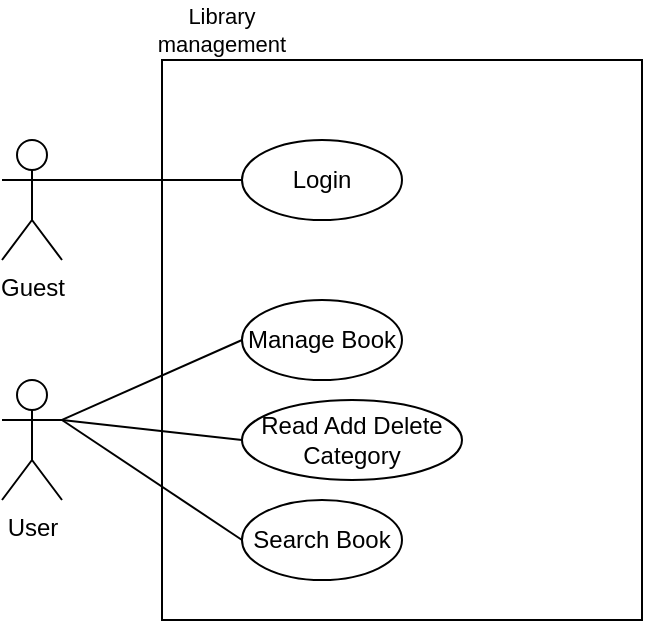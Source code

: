 <mxfile version="24.7.17" pages="9">
  <diagram name="useCase" id="RQpv0yDFum1jpsk0igl2">
    <mxGraphModel dx="875" dy="465" grid="1" gridSize="10" guides="1" tooltips="1" connect="1" arrows="1" fold="1" page="1" pageScale="1" pageWidth="850" pageHeight="1100" math="0" shadow="0">
      <root>
        <mxCell id="0" />
        <mxCell id="1" parent="0" />
        <mxCell id="lLqd6wVg7W3tdaADEw0d-8" style="edgeStyle=none;rounded=0;orthogonalLoop=1;jettySize=auto;html=1;exitX=1;exitY=0.333;exitDx=0;exitDy=0;exitPerimeter=0;entryX=0;entryY=0.5;entryDx=0;entryDy=0;endArrow=none;endFill=0;" edge="1" parent="1" source="lLqd6wVg7W3tdaADEw0d-1" target="lLqd6wVg7W3tdaADEw0d-7">
          <mxGeometry relative="1" as="geometry" />
        </mxCell>
        <mxCell id="lLqd6wVg7W3tdaADEw0d-1" value="&lt;div&gt;Guest&lt;/div&gt;&lt;div&gt;&lt;br&gt;&lt;/div&gt;" style="shape=umlActor;verticalLabelPosition=bottom;verticalAlign=top;html=1;outlineConnect=0;" vertex="1" parent="1">
          <mxGeometry x="280" y="280" width="30" height="60" as="geometry" />
        </mxCell>
        <mxCell id="lLqd6wVg7W3tdaADEw0d-13" style="edgeStyle=none;shape=connector;rounded=0;orthogonalLoop=1;jettySize=auto;html=1;exitX=1;exitY=0.333;exitDx=0;exitDy=0;exitPerimeter=0;entryX=0;entryY=0.5;entryDx=0;entryDy=0;strokeColor=default;align=center;verticalAlign=middle;fontFamily=Helvetica;fontSize=11;fontColor=default;labelBackgroundColor=default;endArrow=none;endFill=0;" edge="1" parent="1" source="lLqd6wVg7W3tdaADEw0d-2" target="lLqd6wVg7W3tdaADEw0d-10">
          <mxGeometry relative="1" as="geometry" />
        </mxCell>
        <mxCell id="lLqd6wVg7W3tdaADEw0d-14" style="edgeStyle=none;shape=connector;rounded=0;orthogonalLoop=1;jettySize=auto;html=1;exitX=1;exitY=0.333;exitDx=0;exitDy=0;exitPerimeter=0;entryX=0;entryY=0.5;entryDx=0;entryDy=0;strokeColor=default;align=center;verticalAlign=middle;fontFamily=Helvetica;fontSize=11;fontColor=default;labelBackgroundColor=default;endArrow=none;endFill=0;" edge="1" parent="1" source="lLqd6wVg7W3tdaADEw0d-2" target="lLqd6wVg7W3tdaADEw0d-12">
          <mxGeometry relative="1" as="geometry" />
        </mxCell>
        <mxCell id="lLqd6wVg7W3tdaADEw0d-15" style="edgeStyle=none;shape=connector;rounded=0;orthogonalLoop=1;jettySize=auto;html=1;exitX=1;exitY=0.333;exitDx=0;exitDy=0;exitPerimeter=0;entryX=0;entryY=0.5;entryDx=0;entryDy=0;strokeColor=default;align=center;verticalAlign=middle;fontFamily=Helvetica;fontSize=11;fontColor=default;labelBackgroundColor=default;endArrow=none;endFill=0;" edge="1" parent="1" source="lLqd6wVg7W3tdaADEw0d-2" target="lLqd6wVg7W3tdaADEw0d-11">
          <mxGeometry relative="1" as="geometry" />
        </mxCell>
        <mxCell id="lLqd6wVg7W3tdaADEw0d-2" value="User" style="shape=umlActor;verticalLabelPosition=bottom;verticalAlign=top;html=1;outlineConnect=0;" vertex="1" parent="1">
          <mxGeometry x="280" y="400" width="30" height="60" as="geometry" />
        </mxCell>
        <mxCell id="lLqd6wVg7W3tdaADEw0d-6" value="" style="rounded=0;whiteSpace=wrap;html=1;fillColor=none;" vertex="1" parent="1">
          <mxGeometry x="360" y="240" width="240" height="280" as="geometry" />
        </mxCell>
        <mxCell id="lLqd6wVg7W3tdaADEw0d-7" value="Login" style="ellipse;whiteSpace=wrap;html=1;" vertex="1" parent="1">
          <mxGeometry x="400" y="280" width="80" height="40" as="geometry" />
        </mxCell>
        <mxCell id="lLqd6wVg7W3tdaADEw0d-10" value="Manage Book" style="ellipse;whiteSpace=wrap;html=1;" vertex="1" parent="1">
          <mxGeometry x="400" y="360" width="80" height="40" as="geometry" />
        </mxCell>
        <mxCell id="lLqd6wVg7W3tdaADEw0d-11" value="Search Book" style="ellipse;whiteSpace=wrap;html=1;" vertex="1" parent="1">
          <mxGeometry x="400" y="460" width="80" height="40" as="geometry" />
        </mxCell>
        <mxCell id="lLqd6wVg7W3tdaADEw0d-12" value="&lt;div&gt;Read Add Delete&lt;/div&gt;&lt;div&gt;Category&lt;br&gt;&lt;/div&gt;" style="ellipse;whiteSpace=wrap;html=1;" vertex="1" parent="1">
          <mxGeometry x="400" y="410" width="110" height="40" as="geometry" />
        </mxCell>
        <mxCell id="lLqd6wVg7W3tdaADEw0d-16" value="Library management" style="text;html=1;align=center;verticalAlign=middle;whiteSpace=wrap;rounded=0;fontFamily=Helvetica;fontSize=11;fontColor=default;labelBackgroundColor=default;" vertex="1" parent="1">
          <mxGeometry x="360" y="210" width="60" height="30" as="geometry" />
        </mxCell>
      </root>
    </mxGraphModel>
  </diagram>
  <diagram id="OUsOQPo_tdDH6EzwUQTz" name="class">
    <mxGraphModel dx="4325" dy="2495" grid="1" gridSize="10" guides="1" tooltips="1" connect="1" arrows="1" fold="1" page="1" pageScale="1" pageWidth="850" pageHeight="1100" math="0" shadow="0">
      <root>
        <mxCell id="0" />
        <mxCell id="1" parent="0" />
        <mxCell id="RuEIq8w0GixfCEpZIEi3-1" value="AccessFile" style="swimlane;fontStyle=1;align=center;verticalAlign=top;childLayout=stackLayout;horizontal=1;startSize=26;horizontalStack=0;resizeParent=1;resizeParentMax=0;resizeLast=0;collapsible=1;marginBottom=0;whiteSpace=wrap;html=1;fontSize=19;" vertex="1" parent="1">
          <mxGeometry x="240" y="200" width="410" height="150" as="geometry" />
        </mxCell>
        <mxCell id="RuEIq8w0GixfCEpZIEi3-2" value="" style="line;strokeWidth=1;fillColor=none;align=left;verticalAlign=middle;spacingTop=-1;spacingLeft=3;spacingRight=3;rotatable=0;labelPosition=right;points=[];portConstraint=eastwest;strokeColor=inherit;fontSize=19;" vertex="1" parent="RuEIq8w0GixfCEpZIEi3-1">
          <mxGeometry y="26" width="410" height="8" as="geometry" />
        </mxCell>
        <mxCell id="RuEIq8w0GixfCEpZIEi3-3" value="&lt;u&gt;+ writeFile(text: String, path: String): void&lt;/u&gt;" style="text;strokeColor=none;fillColor=none;align=left;verticalAlign=top;spacingLeft=4;spacingRight=4;overflow=hidden;rotatable=0;points=[[0,0.5],[1,0.5]];portConstraint=eastwest;whiteSpace=wrap;html=1;fontSize=19;" vertex="1" parent="RuEIq8w0GixfCEpZIEi3-1">
          <mxGeometry y="34" width="410" height="26" as="geometry" />
        </mxCell>
        <mxCell id="RuEIq8w0GixfCEpZIEi3-4" value="&lt;u&gt;+ apeendFile(text: String, path: String): void&lt;/u&gt;" style="text;strokeColor=none;fillColor=none;align=left;verticalAlign=top;spacingLeft=4;spacingRight=4;overflow=hidden;rotatable=0;points=[[0,0.5],[1,0.5]];portConstraint=eastwest;whiteSpace=wrap;html=1;fontSize=19;" vertex="1" parent="RuEIq8w0GixfCEpZIEi3-1">
          <mxGeometry y="60" width="410" height="26" as="geometry" />
        </mxCell>
        <mxCell id="RuEIq8w0GixfCEpZIEi3-5" value="&lt;u&gt;+ readFileByLine(path: String): String []&lt;/u&gt;" style="text;strokeColor=none;fillColor=none;align=left;verticalAlign=top;spacingLeft=4;spacingRight=4;overflow=hidden;rotatable=0;points=[[0,0.5],[1,0.5]];portConstraint=eastwest;whiteSpace=wrap;html=1;fontSize=19;" vertex="1" parent="RuEIq8w0GixfCEpZIEi3-1">
          <mxGeometry y="86" width="410" height="26" as="geometry" />
        </mxCell>
        <mxCell id="RuEIq8w0GixfCEpZIEi3-6" value="&lt;u&gt;+ isFileExist(text: String, path: String): boolean&lt;/u&gt;" style="text;strokeColor=none;fillColor=none;align=left;verticalAlign=top;spacingLeft=4;spacingRight=4;overflow=hidden;rotatable=0;points=[[0,0.5],[1,0.5]];portConstraint=eastwest;whiteSpace=wrap;html=1;fontSize=19;" vertex="1" parent="RuEIq8w0GixfCEpZIEi3-1">
          <mxGeometry y="112" width="410" height="38" as="geometry" />
        </mxCell>
        <mxCell id="RuEIq8w0GixfCEpZIEi3-7" value="Book" style="swimlane;fontStyle=1;align=center;verticalAlign=top;childLayout=stackLayout;horizontal=1;startSize=26;horizontalStack=0;resizeParent=1;resizeParentMax=0;resizeLast=0;collapsible=1;marginBottom=0;whiteSpace=wrap;html=1;fontSize=19;" vertex="1" parent="1">
          <mxGeometry x="-320" y="640" width="560" height="540" as="geometry" />
        </mxCell>
        <mxCell id="RuEIq8w0GixfCEpZIEi3-8" value="- id: String" style="text;strokeColor=none;fillColor=none;align=left;verticalAlign=top;spacingLeft=4;spacingRight=4;overflow=hidden;rotatable=0;points=[[0,0.5],[1,0.5]];portConstraint=eastwest;whiteSpace=wrap;html=1;fontSize=19;" vertex="1" parent="RuEIq8w0GixfCEpZIEi3-7">
          <mxGeometry y="26" width="560" height="26" as="geometry" />
        </mxCell>
        <mxCell id="RuEIq8w0GixfCEpZIEi3-9" value="- name: String" style="text;strokeColor=none;fillColor=none;align=left;verticalAlign=top;spacingLeft=4;spacingRight=4;overflow=hidden;rotatable=0;points=[[0,0.5],[1,0.5]];portConstraint=eastwest;whiteSpace=wrap;html=1;fontSize=19;" vertex="1" parent="RuEIq8w0GixfCEpZIEi3-7">
          <mxGeometry y="52" width="560" height="26" as="geometry" />
        </mxCell>
        <mxCell id="RuEIq8w0GixfCEpZIEi3-10" value="- category: String" style="text;strokeColor=none;fillColor=none;align=left;verticalAlign=top;spacingLeft=4;spacingRight=4;overflow=hidden;rotatable=0;points=[[0,0.5],[1,0.5]];portConstraint=eastwest;whiteSpace=wrap;html=1;fontSize=19;" vertex="1" parent="RuEIq8w0GixfCEpZIEi3-7">
          <mxGeometry y="78" width="560" height="26" as="geometry" />
        </mxCell>
        <mxCell id="RuEIq8w0GixfCEpZIEi3-11" value="- author: String" style="text;strokeColor=none;fillColor=none;align=left;verticalAlign=top;spacingLeft=4;spacingRight=4;overflow=hidden;rotatable=0;points=[[0,0.5],[1,0.5]];portConstraint=eastwest;whiteSpace=wrap;html=1;fontSize=19;" vertex="1" parent="RuEIq8w0GixfCEpZIEi3-7">
          <mxGeometry y="104" width="560" height="26" as="geometry" />
        </mxCell>
        <mxCell id="RuEIq8w0GixfCEpZIEi3-12" value="- status: String" style="text;strokeColor=none;fillColor=none;align=left;verticalAlign=top;spacingLeft=4;spacingRight=4;overflow=hidden;rotatable=0;points=[[0,0.5],[1,0.5]];portConstraint=eastwest;whiteSpace=wrap;html=1;fontSize=19;" vertex="1" parent="RuEIq8w0GixfCEpZIEi3-7">
          <mxGeometry y="130" width="560" height="26" as="geometry" />
        </mxCell>
        <mxCell id="RuEIq8w0GixfCEpZIEi3-13" value="" style="line;strokeWidth=1;fillColor=none;align=left;verticalAlign=middle;spacingTop=-1;spacingLeft=3;spacingRight=3;rotatable=0;labelPosition=right;points=[];portConstraint=eastwest;strokeColor=inherit;fontSize=19;" vertex="1" parent="RuEIq8w0GixfCEpZIEi3-7">
          <mxGeometry y="156" width="560" height="8" as="geometry" />
        </mxCell>
        <mxCell id="RuEIq8w0GixfCEpZIEi3-14" value="+ Book(i: String, n: String, c: String, a: String, s: String)" style="text;strokeColor=none;fillColor=none;align=left;verticalAlign=top;spacingLeft=4;spacingRight=4;overflow=hidden;rotatable=0;points=[[0,0.5],[1,0.5]];portConstraint=eastwest;whiteSpace=wrap;html=1;fontSize=19;" vertex="1" parent="RuEIq8w0GixfCEpZIEi3-7">
          <mxGeometry y="164" width="560" height="26" as="geometry" />
        </mxCell>
        <mxCell id="RuEIq8w0GixfCEpZIEi3-15" value="+ Book(text: String): Book" style="text;strokeColor=none;fillColor=none;align=left;verticalAlign=top;spacingLeft=4;spacingRight=4;overflow=hidden;rotatable=0;points=[[0,0.5],[1,0.5]];portConstraint=eastwest;whiteSpace=wrap;html=1;fontSize=19;" vertex="1" parent="RuEIq8w0GixfCEpZIEi3-7">
          <mxGeometry y="190" width="560" height="26" as="geometry" />
        </mxCell>
        <mxCell id="RuEIq8w0GixfCEpZIEi3-16" value="+ getTableArray(): String []" style="text;strokeColor=none;fillColor=none;align=left;verticalAlign=top;spacingLeft=4;spacingRight=4;overflow=hidden;rotatable=0;points=[[0,0.5],[1,0.5]];portConstraint=eastwest;whiteSpace=wrap;html=1;fontSize=19;" vertex="1" parent="RuEIq8w0GixfCEpZIEi3-7">
          <mxGeometry y="216" width="560" height="26" as="geometry" />
        </mxCell>
        <mxCell id="RuEIq8w0GixfCEpZIEi3-17" value="+ getName(): String" style="text;strokeColor=none;fillColor=none;align=left;verticalAlign=top;spacingLeft=4;spacingRight=4;overflow=hidden;rotatable=0;points=[[0,0.5],[1,0.5]];portConstraint=eastwest;whiteSpace=wrap;html=1;fontSize=19;" vertex="1" parent="RuEIq8w0GixfCEpZIEi3-7">
          <mxGeometry y="242" width="560" height="26" as="geometry" />
        </mxCell>
        <mxCell id="RuEIq8w0GixfCEpZIEi3-18" value="+ setName(n: String): void" style="text;strokeColor=none;fillColor=none;align=left;verticalAlign=top;spacingLeft=4;spacingRight=4;overflow=hidden;rotatable=0;points=[[0,0.5],[1,0.5]];portConstraint=eastwest;whiteSpace=wrap;html=1;fontSize=19;" vertex="1" parent="RuEIq8w0GixfCEpZIEi3-7">
          <mxGeometry y="268" width="560" height="26" as="geometry" />
        </mxCell>
        <mxCell id="RuEIq8w0GixfCEpZIEi3-19" value="+ getCategory(): String" style="text;strokeColor=none;fillColor=none;align=left;verticalAlign=top;spacingLeft=4;spacingRight=4;overflow=hidden;rotatable=0;points=[[0,0.5],[1,0.5]];portConstraint=eastwest;whiteSpace=wrap;html=1;fontSize=19;" vertex="1" parent="RuEIq8w0GixfCEpZIEi3-7">
          <mxGeometry y="294" width="560" height="26" as="geometry" />
        </mxCell>
        <mxCell id="RuEIq8w0GixfCEpZIEi3-20" value="+ setCategory(c: String): void" style="text;strokeColor=none;fillColor=none;align=left;verticalAlign=top;spacingLeft=4;spacingRight=4;overflow=hidden;rotatable=0;points=[[0,0.5],[1,0.5]];portConstraint=eastwest;whiteSpace=wrap;html=1;fontSize=19;" vertex="1" parent="RuEIq8w0GixfCEpZIEi3-7">
          <mxGeometry y="320" width="560" height="26" as="geometry" />
        </mxCell>
        <mxCell id="RuEIq8w0GixfCEpZIEi3-21" value="+ getAuthor(): String" style="text;strokeColor=none;fillColor=none;align=left;verticalAlign=top;spacingLeft=4;spacingRight=4;overflow=hidden;rotatable=0;points=[[0,0.5],[1,0.5]];portConstraint=eastwest;whiteSpace=wrap;html=1;fontSize=19;" vertex="1" parent="RuEIq8w0GixfCEpZIEi3-7">
          <mxGeometry y="346" width="560" height="26" as="geometry" />
        </mxCell>
        <mxCell id="RuEIq8w0GixfCEpZIEi3-22" value="+ setAuthor(a: String): void" style="text;strokeColor=none;fillColor=none;align=left;verticalAlign=top;spacingLeft=4;spacingRight=4;overflow=hidden;rotatable=0;points=[[0,0.5],[1,0.5]];portConstraint=eastwest;whiteSpace=wrap;html=1;fontSize=19;" vertex="1" parent="RuEIq8w0GixfCEpZIEi3-7">
          <mxGeometry y="372" width="560" height="26" as="geometry" />
        </mxCell>
        <mxCell id="RuEIq8w0GixfCEpZIEi3-23" value="+ getId(): String" style="text;strokeColor=none;fillColor=none;align=left;verticalAlign=top;spacingLeft=4;spacingRight=4;overflow=hidden;rotatable=0;points=[[0,0.5],[1,0.5]];portConstraint=eastwest;whiteSpace=wrap;html=1;fontSize=19;" vertex="1" parent="RuEIq8w0GixfCEpZIEi3-7">
          <mxGeometry y="398" width="560" height="26" as="geometry" />
        </mxCell>
        <mxCell id="RuEIq8w0GixfCEpZIEi3-24" value="+ setId(i: String): void" style="text;strokeColor=none;fillColor=none;align=left;verticalAlign=top;spacingLeft=4;spacingRight=4;overflow=hidden;rotatable=0;points=[[0,0.5],[1,0.5]];portConstraint=eastwest;whiteSpace=wrap;html=1;fontSize=19;" vertex="1" parent="RuEIq8w0GixfCEpZIEi3-7">
          <mxGeometry y="424" width="560" height="26" as="geometry" />
        </mxCell>
        <mxCell id="RuEIq8w0GixfCEpZIEi3-25" value="+ getStatus(): String" style="text;strokeColor=none;fillColor=none;align=left;verticalAlign=top;spacingLeft=4;spacingRight=4;overflow=hidden;rotatable=0;points=[[0,0.5],[1,0.5]];portConstraint=eastwest;whiteSpace=wrap;html=1;fontSize=19;" vertex="1" parent="RuEIq8w0GixfCEpZIEi3-7">
          <mxGeometry y="450" width="560" height="26" as="geometry" />
        </mxCell>
        <mxCell id="RuEIq8w0GixfCEpZIEi3-26" value="+ setStatus(s: String): void" style="text;strokeColor=none;fillColor=none;align=left;verticalAlign=top;spacingLeft=4;spacingRight=4;overflow=hidden;rotatable=0;points=[[0,0.5],[1,0.5]];portConstraint=eastwest;whiteSpace=wrap;html=1;fontSize=19;" vertex="1" parent="RuEIq8w0GixfCEpZIEi3-7">
          <mxGeometry y="476" width="560" height="26" as="geometry" />
        </mxCell>
        <mxCell id="RuEIq8w0GixfCEpZIEi3-27" value="+ getTextFile(): String" style="text;strokeColor=none;fillColor=none;align=left;verticalAlign=top;spacingLeft=4;spacingRight=4;overflow=hidden;rotatable=0;points=[[0,0.5],[1,0.5]];portConstraint=eastwest;whiteSpace=wrap;html=1;fontSize=19;" vertex="1" parent="RuEIq8w0GixfCEpZIEi3-7">
          <mxGeometry y="502" width="560" height="38" as="geometry" />
        </mxCell>
        <mxCell id="RuEIq8w0GixfCEpZIEi3-28" value="Category" style="swimlane;fontStyle=1;align=center;verticalAlign=top;childLayout=stackLayout;horizontal=1;startSize=26;horizontalStack=0;resizeParent=1;resizeParentMax=0;resizeLast=0;collapsible=1;marginBottom=0;whiteSpace=wrap;html=1;fontSize=19;" vertex="1" parent="1">
          <mxGeometry x="-320" y="1240" width="320" height="150" as="geometry" />
        </mxCell>
        <mxCell id="RuEIq8w0GixfCEpZIEi3-29" value="- name: String" style="text;strokeColor=none;fillColor=none;align=left;verticalAlign=top;spacingLeft=4;spacingRight=4;overflow=hidden;rotatable=0;points=[[0,0.5],[1,0.5]];portConstraint=eastwest;whiteSpace=wrap;html=1;fontSize=19;" vertex="1" parent="RuEIq8w0GixfCEpZIEi3-28">
          <mxGeometry y="26" width="320" height="26" as="geometry" />
        </mxCell>
        <mxCell id="RuEIq8w0GixfCEpZIEi3-30" value="" style="line;strokeWidth=1;fillColor=none;align=left;verticalAlign=middle;spacingTop=-1;spacingLeft=3;spacingRight=3;rotatable=0;labelPosition=right;points=[];portConstraint=eastwest;strokeColor=inherit;fontSize=19;" vertex="1" parent="RuEIq8w0GixfCEpZIEi3-28">
          <mxGeometry y="52" width="320" height="8" as="geometry" />
        </mxCell>
        <mxCell id="RuEIq8w0GixfCEpZIEi3-31" value="+&amp;nbsp;&lt;span style=&quot;text-align: center; font-size: 19px;&quot;&gt;Category&lt;/span&gt;(n: String)" style="text;strokeColor=none;fillColor=none;align=left;verticalAlign=top;spacingLeft=4;spacingRight=4;overflow=hidden;rotatable=0;points=[[0,0.5],[1,0.5]];portConstraint=eastwest;whiteSpace=wrap;html=1;fontSize=19;" vertex="1" parent="RuEIq8w0GixfCEpZIEi3-28">
          <mxGeometry y="60" width="320" height="26" as="geometry" />
        </mxCell>
        <mxCell id="RuEIq8w0GixfCEpZIEi3-32" value="&lt;div style=&quot;text-align: center; font-size: 19px;&quot;&gt;&lt;span style=&quot;background-color: initial; font-size: 19px;&quot;&gt;+ &lt;span style=&quot;font-size: 19px;&quot;&gt;getName&lt;/span&gt;&lt;/span&gt;&lt;span style=&quot;background-color: initial; font-size: 19px;&quot;&gt;():&amp;nbsp;&lt;/span&gt;&lt;span style=&quot;background-color: initial; text-align: center; font-size: 19px;&quot;&gt;String&lt;/span&gt;&lt;/div&gt;" style="text;strokeColor=none;fillColor=none;align=left;verticalAlign=top;spacingLeft=4;spacingRight=4;overflow=hidden;rotatable=0;points=[[0,0.5],[1,0.5]];portConstraint=eastwest;whiteSpace=wrap;html=1;fontSize=19;" vertex="1" parent="RuEIq8w0GixfCEpZIEi3-28">
          <mxGeometry y="86" width="320" height="26" as="geometry" />
        </mxCell>
        <mxCell id="RuEIq8w0GixfCEpZIEi3-33" value="&lt;div style=&quot;text-align: center; font-size: 19px;&quot;&gt;&lt;span style=&quot;background-color: initial; font-size: 19px;&quot;&gt;+ &lt;span style=&quot;font-size: 19px;&quot;&gt;setName&lt;/span&gt;&lt;/span&gt;&lt;span style=&quot;background-color: initial; font-size: 19px;&quot;&gt;(String):&amp;nbsp;&lt;/span&gt;&lt;span style=&quot;background-color: initial; text-align: center; font-size: 19px;&quot;&gt;void&lt;/span&gt;&lt;/div&gt;" style="text;strokeColor=none;fillColor=none;align=left;verticalAlign=top;spacingLeft=4;spacingRight=4;overflow=hidden;rotatable=0;points=[[0,0.5],[1,0.5]];portConstraint=eastwest;whiteSpace=wrap;html=1;fontSize=19;" vertex="1" parent="RuEIq8w0GixfCEpZIEi3-28">
          <mxGeometry y="112" width="320" height="38" as="geometry" />
        </mxCell>
        <mxCell id="AuA6GDWBOS11ZijH3W_g-3" style="edgeStyle=orthogonalEdgeStyle;shape=connector;rounded=0;orthogonalLoop=1;jettySize=auto;html=1;strokeColor=default;align=center;verticalAlign=middle;fontFamily=Helvetica;fontSize=19;fontColor=default;labelBackgroundColor=default;endArrow=block;endFill=0;endSize=12;" edge="1" parent="1" source="RuEIq8w0GixfCEpZIEi3-37" target="RuEIq8w0GixfCEpZIEi3-131">
          <mxGeometry relative="1" as="geometry">
            <Array as="points">
              <mxPoint x="410" y="-213" />
            </Array>
          </mxGeometry>
        </mxCell>
        <mxCell id="RuEIq8w0GixfCEpZIEi3-37" value="Login" style="swimlane;fontStyle=1;align=center;verticalAlign=top;childLayout=stackLayout;horizontal=1;startSize=26;horizontalStack=0;resizeParent=1;resizeParentMax=0;resizeLast=0;collapsible=1;marginBottom=0;whiteSpace=wrap;html=1;fontSize=19;" vertex="1" parent="1">
          <mxGeometry x="240" width="400" height="150" as="geometry" />
        </mxCell>
        <mxCell id="AuA6GDWBOS11ZijH3W_g-11" value="- dash: Dashboard" style="text;strokeColor=none;fillColor=none;align=left;verticalAlign=top;spacingLeft=4;spacingRight=4;overflow=hidden;rotatable=0;points=[[0,0.5],[1,0.5]];portConstraint=eastwest;whiteSpace=wrap;html=1;fontSize=19;" vertex="1" parent="RuEIq8w0GixfCEpZIEi3-37">
          <mxGeometry y="26" width="400" height="26" as="geometry" />
        </mxCell>
        <mxCell id="RuEIq8w0GixfCEpZIEi3-38" value="" style="line;strokeWidth=1;fillColor=none;align=left;verticalAlign=middle;spacingTop=-1;spacingLeft=3;spacingRight=3;rotatable=0;labelPosition=right;points=[];portConstraint=eastwest;strokeColor=inherit;fontSize=19;" vertex="1" parent="RuEIq8w0GixfCEpZIEi3-37">
          <mxGeometry y="52" width="400" height="8" as="geometry" />
        </mxCell>
        <mxCell id="RuEIq8w0GixfCEpZIEi3-39" value="+ Login(): Login" style="text;strokeColor=none;fillColor=none;align=left;verticalAlign=top;spacingLeft=4;spacingRight=4;overflow=hidden;rotatable=0;points=[[0,0.5],[1,0.5]];portConstraint=eastwest;whiteSpace=wrap;html=1;fontSize=19;" vertex="1" parent="RuEIq8w0GixfCEpZIEi3-37">
          <mxGeometry y="60" width="400" height="26" as="geometry" />
        </mxCell>
        <mxCell id="RuEIq8w0GixfCEpZIEi3-40" value="- initComponents(): void" style="text;strokeColor=none;fillColor=none;align=left;verticalAlign=top;spacingLeft=4;spacingRight=4;overflow=hidden;rotatable=0;points=[[0,0.5],[1,0.5]];portConstraint=eastwest;whiteSpace=wrap;html=1;fontSize=19;" vertex="1" parent="RuEIq8w0GixfCEpZIEi3-37">
          <mxGeometry y="86" width="400" height="26" as="geometry" />
        </mxCell>
        <mxCell id="RuEIq8w0GixfCEpZIEi3-41" value="- btLoginActionPerformed(evt: event): void" style="text;strokeColor=none;fillColor=none;align=left;verticalAlign=top;spacingLeft=4;spacingRight=4;overflow=hidden;rotatable=0;points=[[0,0.5],[1,0.5]];portConstraint=eastwest;whiteSpace=wrap;html=1;fontSize=19;" vertex="1" parent="RuEIq8w0GixfCEpZIEi3-37">
          <mxGeometry y="112" width="400" height="38" as="geometry" />
        </mxCell>
        <mxCell id="AuA6GDWBOS11ZijH3W_g-7" style="edgeStyle=orthogonalEdgeStyle;shape=connector;rounded=0;orthogonalLoop=1;jettySize=auto;html=1;strokeColor=default;align=center;verticalAlign=middle;fontFamily=Helvetica;fontSize=19;fontColor=default;labelBackgroundColor=default;endArrow=block;endFill=0;endSize=12;" edge="1" parent="1" source="RuEIq8w0GixfCEpZIEi3-42" target="RuEIq8w0GixfCEpZIEi3-131">
          <mxGeometry relative="1" as="geometry">
            <Array as="points">
              <mxPoint x="-830" y="530" />
              <mxPoint x="-1080" y="530" />
              <mxPoint x="-1080" y="-130" />
              <mxPoint x="-200" y="-130" />
            </Array>
          </mxGeometry>
        </mxCell>
        <mxCell id="RuEIq8w0GixfCEpZIEi3-42" value="DeleteCategory" style="swimlane;fontStyle=1;align=center;verticalAlign=top;childLayout=stackLayout;horizontal=1;startSize=26;horizontalStack=0;resizeParent=1;resizeParentMax=0;resizeLast=0;collapsible=1;marginBottom=0;whiteSpace=wrap;html=1;fontSize=19;" vertex="1" parent="1">
          <mxGeometry x="-1000" y="560" width="480" height="170" as="geometry" />
        </mxCell>
        <mxCell id="RuEIq8w0GixfCEpZIEi3-43" value="+ listCategory: List&amp;lt;Category&amp;gt;" style="text;strokeColor=none;fillColor=none;align=left;verticalAlign=top;spacingLeft=4;spacingRight=4;overflow=hidden;rotatable=0;points=[[0,0.5],[1,0.5]];portConstraint=eastwest;whiteSpace=wrap;html=1;fontSize=19;" vertex="1" parent="RuEIq8w0GixfCEpZIEi3-42">
          <mxGeometry y="26" width="480" height="26" as="geometry" />
        </mxCell>
        <mxCell id="RuEIq8w0GixfCEpZIEi3-44" value="+ parent: Dashboard" style="text;strokeColor=none;fillColor=none;align=left;verticalAlign=top;spacingLeft=4;spacingRight=4;overflow=hidden;rotatable=0;points=[[0,0.5],[1,0.5]];portConstraint=eastwest;whiteSpace=wrap;html=1;fontSize=19;" vertex="1" parent="RuEIq8w0GixfCEpZIEi3-42">
          <mxGeometry y="52" width="480" height="26" as="geometry" />
        </mxCell>
        <mxCell id="RuEIq8w0GixfCEpZIEi3-45" value="" style="line;strokeWidth=1;fillColor=none;align=left;verticalAlign=middle;spacingTop=-1;spacingLeft=3;spacingRight=3;rotatable=0;labelPosition=right;points=[];portConstraint=eastwest;strokeColor=inherit;fontSize=19;" vertex="1" parent="RuEIq8w0GixfCEpZIEi3-42">
          <mxGeometry y="78" width="480" height="8" as="geometry" />
        </mxCell>
        <mxCell id="RuEIq8w0GixfCEpZIEi3-46" value="+ DeleteCategory(d: Dashboard, c: List&amp;lt;Cagegory&amp;gt;)" style="text;strokeColor=none;fillColor=none;align=left;verticalAlign=top;spacingLeft=4;spacingRight=4;overflow=hidden;rotatable=0;points=[[0,0.5],[1,0.5]];portConstraint=eastwest;whiteSpace=wrap;html=1;fontSize=19;" vertex="1" parent="RuEIq8w0GixfCEpZIEi3-42">
          <mxGeometry y="86" width="480" height="26" as="geometry" />
        </mxCell>
        <mxCell id="RuEIq8w0GixfCEpZIEi3-47" value="+ initComponents(): void" style="text;strokeColor=none;fillColor=none;align=left;verticalAlign=top;spacingLeft=4;spacingRight=4;overflow=hidden;rotatable=0;points=[[0,0.5],[1,0.5]];portConstraint=eastwest;whiteSpace=wrap;html=1;fontSize=19;" vertex="1" parent="RuEIq8w0GixfCEpZIEi3-42">
          <mxGeometry y="112" width="480" height="26" as="geometry" />
        </mxCell>
        <mxCell id="RuEIq8w0GixfCEpZIEi3-50" value="+ deleteBtnActionPerformed(evt: event): void" style="text;strokeColor=none;fillColor=none;align=left;verticalAlign=top;spacingLeft=4;spacingRight=4;overflow=hidden;rotatable=0;points=[[0,0.5],[1,0.5]];portConstraint=eastwest;whiteSpace=wrap;html=1;fontSize=19;" vertex="1" parent="RuEIq8w0GixfCEpZIEi3-42">
          <mxGeometry y="138" width="480" height="32" as="geometry" />
        </mxCell>
        <mxCell id="AuA6GDWBOS11ZijH3W_g-4" style="edgeStyle=orthogonalEdgeStyle;shape=connector;rounded=0;orthogonalLoop=1;jettySize=auto;html=1;strokeColor=default;align=center;verticalAlign=middle;fontFamily=Helvetica;fontSize=19;fontColor=default;labelBackgroundColor=default;endArrow=block;endFill=0;endSize=12;" edge="1" parent="1" source="RuEIq8w0GixfCEpZIEi3-51" target="RuEIq8w0GixfCEpZIEi3-131">
          <mxGeometry relative="1" as="geometry">
            <Array as="points">
              <mxPoint x="-80" y="-60" />
              <mxPoint x="-80" y="-60" />
            </Array>
          </mxGeometry>
        </mxCell>
        <mxCell id="AuA6GDWBOS11ZijH3W_g-9" style="edgeStyle=orthogonalEdgeStyle;shape=connector;rounded=0;orthogonalLoop=1;jettySize=auto;html=1;strokeColor=default;align=center;verticalAlign=middle;fontFamily=Helvetica;fontSize=19;fontColor=default;labelBackgroundColor=default;endArrow=classic;endFill=1;endSize=12;" edge="1" parent="1" source="RuEIq8w0GixfCEpZIEi3-51" target="RuEIq8w0GixfCEpZIEi3-131">
          <mxGeometry relative="1" as="geometry">
            <Array as="points">
              <mxPoint x="-40" y="-120" />
              <mxPoint x="-40" y="-120" />
            </Array>
          </mxGeometry>
        </mxCell>
        <mxCell id="AuA6GDWBOS11ZijH3W_g-10" value="popUpWindow" style="edgeLabel;html=1;align=center;verticalAlign=middle;resizable=0;points=[];fontFamily=Helvetica;fontSize=19;fontColor=default;labelBackgroundColor=default;" vertex="1" connectable="0" parent="AuA6GDWBOS11ZijH3W_g-9">
          <mxGeometry x="0.784" y="2" relative="1" as="geometry">
            <mxPoint x="77" y="8" as="offset" />
          </mxGeometry>
        </mxCell>
        <mxCell id="RuEIq8w0GixfCEpZIEi3-51" value="&lt;div style=&quot;font-size: 16px;&quot; align=&quot;center&quot;&gt;&lt;span style=&quot;font-weight: 400;&quot;&gt;Dashboard&lt;/span&gt;&lt;/div&gt;" style="swimlane;fontStyle=1;align=center;verticalAlign=top;childLayout=stackLayout;horizontal=1;startSize=26;horizontalStack=0;resizeParent=1;resizeParentMax=0;resizeLast=0;collapsible=1;marginBottom=0;whiteSpace=wrap;html=1;fontSize=19;" vertex="1" parent="1">
          <mxGeometry x="-320" width="480" height="610" as="geometry" />
        </mxCell>
        <mxCell id="RuEIq8w0GixfCEpZIEi3-52" value="&lt;u&gt;~ bookPath: String&lt;/u&gt;" style="text;strokeColor=none;fillColor=none;align=left;verticalAlign=top;spacingLeft=4;spacingRight=4;overflow=hidden;rotatable=0;points=[[0,0.5],[1,0.5]];portConstraint=eastwest;whiteSpace=wrap;html=1;fontSize=19;" vertex="1" parent="RuEIq8w0GixfCEpZIEi3-51">
          <mxGeometry y="26" width="480" height="26" as="geometry" />
        </mxCell>
        <mxCell id="RuEIq8w0GixfCEpZIEi3-53" value="&lt;u&gt;~ categoryPath: String&lt;/u&gt;" style="text;strokeColor=none;fillColor=none;align=left;verticalAlign=top;spacingLeft=4;spacingRight=4;overflow=hidden;rotatable=0;points=[[0,0.5],[1,0.5]];portConstraint=eastwest;whiteSpace=wrap;html=1;fontSize=19;" vertex="1" parent="RuEIq8w0GixfCEpZIEi3-51">
          <mxGeometry y="52" width="480" height="26" as="geometry" />
        </mxCell>
        <mxCell id="RuEIq8w0GixfCEpZIEi3-55" value="- listCategory: List&amp;lt;Category&amp;gt;" style="text;strokeColor=none;fillColor=none;align=left;verticalAlign=top;spacingLeft=4;spacingRight=4;overflow=hidden;rotatable=0;points=[[0,0.5],[1,0.5]];portConstraint=eastwest;whiteSpace=wrap;html=1;fontSize=19;" vertex="1" parent="RuEIq8w0GixfCEpZIEi3-51">
          <mxGeometry y="78" width="480" height="26" as="geometry" />
        </mxCell>
        <mxCell id="RuEIq8w0GixfCEpZIEi3-54" value="- listBook: List&amp;lt;Book&amp;gt;" style="text;strokeColor=none;fillColor=none;align=left;verticalAlign=top;spacingLeft=4;spacingRight=4;overflow=hidden;rotatable=0;points=[[0,0.5],[1,0.5]];portConstraint=eastwest;whiteSpace=wrap;html=1;fontSize=19;" vertex="1" parent="RuEIq8w0GixfCEpZIEi3-51">
          <mxGeometry y="104" width="480" height="26" as="geometry" />
        </mxCell>
        <mxCell id="RuEIq8w0GixfCEpZIEi3-56" value="- bookSelectIndex: int" style="text;strokeColor=none;fillColor=none;align=left;verticalAlign=top;spacingLeft=4;spacingRight=4;overflow=hidden;rotatable=0;points=[[0,0.5],[1,0.5]];portConstraint=eastwest;whiteSpace=wrap;html=1;fontSize=19;" vertex="1" parent="RuEIq8w0GixfCEpZIEi3-51">
          <mxGeometry y="130" width="480" height="26" as="geometry" />
        </mxCell>
        <mxCell id="AuA6GDWBOS11ZijH3W_g-8" value="- model: DefaultTableModel" style="text;strokeColor=none;fillColor=none;align=left;verticalAlign=top;spacingLeft=4;spacingRight=4;overflow=hidden;rotatable=0;points=[[0,0.5],[1,0.5]];portConstraint=eastwest;whiteSpace=wrap;html=1;fontSize=19;" vertex="1" parent="RuEIq8w0GixfCEpZIEi3-51">
          <mxGeometry y="156" width="480" height="26" as="geometry" />
        </mxCell>
        <mxCell id="AuA6GDWBOS11ZijH3W_g-14" value="- popUpWindow: JFrame" style="text;strokeColor=none;fillColor=none;align=left;verticalAlign=top;spacingLeft=4;spacingRight=4;overflow=hidden;rotatable=0;points=[[0,0.5],[1,0.5]];portConstraint=eastwest;whiteSpace=wrap;html=1;fontSize=19;" vertex="1" parent="RuEIq8w0GixfCEpZIEi3-51">
          <mxGeometry y="182" width="480" height="26" as="geometry" />
        </mxCell>
        <mxCell id="RuEIq8w0GixfCEpZIEi3-57" value="" style="line;strokeWidth=1;fillColor=none;align=left;verticalAlign=middle;spacingTop=-1;spacingLeft=3;spacingRight=3;rotatable=0;labelPosition=right;points=[];portConstraint=eastwest;strokeColor=inherit;fontSize=19;" vertex="1" parent="RuEIq8w0GixfCEpZIEi3-51">
          <mxGeometry y="208" width="480" height="8" as="geometry" />
        </mxCell>
        <mxCell id="RuEIq8w0GixfCEpZIEi3-59" value="+ Dashboard()" style="text;strokeColor=none;fillColor=none;align=left;verticalAlign=top;spacingLeft=4;spacingRight=4;overflow=hidden;rotatable=0;points=[[0,0.5],[1,0.5]];portConstraint=eastwest;whiteSpace=wrap;html=1;fontSize=19;" vertex="1" parent="RuEIq8w0GixfCEpZIEi3-51">
          <mxGeometry y="216" width="480" height="26" as="geometry" />
        </mxCell>
        <mxCell id="RuEIq8w0GixfCEpZIEi3-60" value="- addBookActionPerformed(evt: event): void" style="text;strokeColor=none;fillColor=none;align=left;verticalAlign=top;spacingLeft=4;spacingRight=4;overflow=hidden;rotatable=0;points=[[0,0.5],[1,0.5]];portConstraint=eastwest;whiteSpace=wrap;html=1;fontSize=19;" vertex="1" parent="RuEIq8w0GixfCEpZIEi3-51">
          <mxGeometry y="242" width="480" height="26" as="geometry" />
        </mxCell>
        <mxCell id="RuEIq8w0GixfCEpZIEi3-63" value="- bookDeleteBtnActionPerformed(evt: event): void" style="text;strokeColor=none;fillColor=none;align=left;verticalAlign=top;spacingLeft=4;spacingRight=4;overflow=hidden;rotatable=0;points=[[0,0.5],[1,0.5]];portConstraint=eastwest;whiteSpace=wrap;html=1;fontSize=19;" vertex="1" parent="RuEIq8w0GixfCEpZIEi3-51">
          <mxGeometry y="268" width="480" height="26" as="geometry" />
        </mxCell>
        <mxCell id="RuEIq8w0GixfCEpZIEi3-64" value="- bookSaveBtnActionPerformed(evt: event): void" style="text;strokeColor=none;fillColor=none;align=left;verticalAlign=top;spacingLeft=4;spacingRight=4;overflow=hidden;rotatable=0;points=[[0,0.5],[1,0.5]];portConstraint=eastwest;whiteSpace=wrap;html=1;fontSize=19;" vertex="1" parent="RuEIq8w0GixfCEpZIEi3-51">
          <mxGeometry y="294" width="480" height="26" as="geometry" />
        </mxCell>
        <mxCell id="RuEIq8w0GixfCEpZIEi3-65" value="- addCategoryActionPerformed(evt: event): void" style="text;strokeColor=none;fillColor=none;align=left;verticalAlign=top;spacingLeft=4;spacingRight=4;overflow=hidden;rotatable=0;points=[[0,0.5],[1,0.5]];portConstraint=eastwest;whiteSpace=wrap;html=1;fontSize=19;" vertex="1" parent="RuEIq8w0GixfCEpZIEi3-51">
          <mxGeometry y="320" width="480" height="26" as="geometry" />
        </mxCell>
        <mxCell id="RuEIq8w0GixfCEpZIEi3-69" value="- deleteCategoryActionPerformed(evt: event): void" style="text;strokeColor=none;fillColor=none;align=left;verticalAlign=top;spacingLeft=4;spacingRight=4;overflow=hidden;rotatable=0;points=[[0,0.5],[1,0.5]];portConstraint=eastwest;whiteSpace=wrap;html=1;fontSize=19;" vertex="1" parent="RuEIq8w0GixfCEpZIEi3-51">
          <mxGeometry y="346" width="480" height="26" as="geometry" />
        </mxCell>
        <mxCell id="RuEIq8w0GixfCEpZIEi3-70" value="- readCategoryFile(): void" style="text;strokeColor=none;fillColor=none;align=left;verticalAlign=top;spacingLeft=4;spacingRight=4;overflow=hidden;rotatable=0;points=[[0,0.5],[1,0.5]];portConstraint=eastwest;whiteSpace=wrap;html=1;fontSize=19;" vertex="1" parent="RuEIq8w0GixfCEpZIEi3-51">
          <mxGeometry y="372" width="480" height="26" as="geometry" />
        </mxCell>
        <mxCell id="RuEIq8w0GixfCEpZIEi3-71" value="- bookTableInit(): void" style="text;strokeColor=none;fillColor=none;align=left;verticalAlign=top;spacingLeft=4;spacingRight=4;overflow=hidden;rotatable=0;points=[[0,0.5],[1,0.5]];portConstraint=eastwest;whiteSpace=wrap;html=1;fontSize=19;" vertex="1" parent="RuEIq8w0GixfCEpZIEi3-51">
          <mxGeometry y="398" width="480" height="26" as="geometry" />
        </mxCell>
        <mxCell id="RuEIq8w0GixfCEpZIEi3-72" value="# bookTableRerender(): void" style="text;strokeColor=none;fillColor=none;align=left;verticalAlign=top;spacingLeft=4;spacingRight=4;overflow=hidden;rotatable=0;points=[[0,0.5],[1,0.5]];portConstraint=eastwest;whiteSpace=wrap;html=1;fontSize=19;" vertex="1" parent="RuEIq8w0GixfCEpZIEi3-51">
          <mxGeometry y="424" width="480" height="26" as="geometry" />
        </mxCell>
        <mxCell id="RuEIq8w0GixfCEpZIEi3-73" value="# bookTableRenderOne(b: Book): void" style="text;strokeColor=none;fillColor=none;align=left;verticalAlign=top;spacingLeft=4;spacingRight=4;overflow=hidden;rotatable=0;points=[[0,0.5],[1,0.5]];portConstraint=eastwest;whiteSpace=wrap;html=1;fontSize=19;" vertex="1" parent="RuEIq8w0GixfCEpZIEi3-51">
          <mxGeometry y="450" width="480" height="26" as="geometry" />
        </mxCell>
        <mxCell id="RuEIq8w0GixfCEpZIEi3-74" value="# categoryRerender(): void" style="text;strokeColor=none;fillColor=none;align=left;verticalAlign=top;spacingLeft=4;spacingRight=4;overflow=hidden;rotatable=0;points=[[0,0.5],[1,0.5]];portConstraint=eastwest;whiteSpace=wrap;html=1;fontSize=19;" vertex="1" parent="RuEIq8w0GixfCEpZIEi3-51">
          <mxGeometry y="476" width="480" height="26" as="geometry" />
        </mxCell>
        <mxCell id="RuEIq8w0GixfCEpZIEi3-75" value="# categoryRenderOne(c: Category): void" style="text;strokeColor=none;fillColor=none;align=left;verticalAlign=top;spacingLeft=4;spacingRight=4;overflow=hidden;rotatable=0;points=[[0,0.5],[1,0.5]];portConstraint=eastwest;whiteSpace=wrap;html=1;fontSize=19;" vertex="1" parent="RuEIq8w0GixfCEpZIEi3-51">
          <mxGeometry y="502" width="480" height="26" as="geometry" />
        </mxCell>
        <mxCell id="RuEIq8w0GixfCEpZIEi3-76" value="- bookwriteFile(): void" style="text;strokeColor=none;fillColor=none;align=left;verticalAlign=top;spacingLeft=4;spacingRight=4;overflow=hidden;rotatable=0;points=[[0,0.5],[1,0.5]];portConstraint=eastwest;whiteSpace=wrap;html=1;fontSize=19;" vertex="1" parent="RuEIq8w0GixfCEpZIEi3-51">
          <mxGeometry y="528" width="480" height="26" as="geometry" />
        </mxCell>
        <mxCell id="RuEIq8w0GixfCEpZIEi3-77" value="# setFrameEnable(f: boolean): void" style="text;strokeColor=none;fillColor=none;align=left;verticalAlign=top;spacingLeft=4;spacingRight=4;overflow=hidden;rotatable=0;points=[[0,0.5],[1,0.5]];portConstraint=eastwest;whiteSpace=wrap;html=1;fontSize=19;" vertex="1" parent="RuEIq8w0GixfCEpZIEi3-51">
          <mxGeometry y="554" width="480" height="26" as="geometry" />
        </mxCell>
        <mxCell id="RuEIq8w0GixfCEpZIEi3-78" value="# bookListRenameDelCategory(cat: String): void" style="text;strokeColor=none;fillColor=none;align=left;verticalAlign=top;spacingLeft=4;spacingRight=4;overflow=hidden;rotatable=0;points=[[0,0.5],[1,0.5]];portConstraint=eastwest;whiteSpace=wrap;html=1;fontSize=19;" vertex="1" parent="RuEIq8w0GixfCEpZIEi3-51">
          <mxGeometry y="580" width="480" height="30" as="geometry" />
        </mxCell>
        <mxCell id="AuA6GDWBOS11ZijH3W_g-6" style="edgeStyle=orthogonalEdgeStyle;shape=connector;rounded=0;orthogonalLoop=1;jettySize=auto;html=1;strokeColor=default;align=center;verticalAlign=middle;fontFamily=Helvetica;fontSize=19;fontColor=default;labelBackgroundColor=default;endArrow=block;endFill=0;endSize=12;" edge="1" parent="1" source="RuEIq8w0GixfCEpZIEi3-79" target="RuEIq8w0GixfCEpZIEi3-131">
          <mxGeometry relative="1" as="geometry">
            <Array as="points">
              <mxPoint x="-850" y="290" />
              <mxPoint x="-1040" y="290" />
              <mxPoint x="-1040" y="-80" />
              <mxPoint x="-160" y="-80" />
            </Array>
          </mxGeometry>
        </mxCell>
        <mxCell id="RuEIq8w0GixfCEpZIEi3-79" value="AddCategory" style="swimlane;fontStyle=1;align=center;verticalAlign=top;childLayout=stackLayout;horizontal=1;startSize=26;horizontalStack=0;resizeParent=1;resizeParentMax=0;resizeLast=0;collapsible=1;marginBottom=0;whiteSpace=wrap;html=1;fontSize=19;" vertex="1" parent="1">
          <mxGeometry x="-1000" y="320" width="480" height="168" as="geometry" />
        </mxCell>
        <mxCell id="RuEIq8w0GixfCEpZIEi3-80" value="- parent: Dashboard" style="text;strokeColor=none;fillColor=none;align=left;verticalAlign=top;spacingLeft=4;spacingRight=4;overflow=hidden;rotatable=0;points=[[0,0.5],[1,0.5]];portConstraint=eastwest;whiteSpace=wrap;html=1;fontSize=19;" vertex="1" parent="RuEIq8w0GixfCEpZIEi3-79">
          <mxGeometry y="26" width="480" height="26" as="geometry" />
        </mxCell>
        <mxCell id="RuEIq8w0GixfCEpZIEi3-81" value="- listCategory: List&amp;lt;Category&amp;gt;" style="text;strokeColor=none;fillColor=none;align=left;verticalAlign=top;spacingLeft=4;spacingRight=4;overflow=hidden;rotatable=0;points=[[0,0.5],[1,0.5]];portConstraint=eastwest;whiteSpace=wrap;html=1;fontSize=19;" vertex="1" parent="RuEIq8w0GixfCEpZIEi3-79">
          <mxGeometry y="52" width="480" height="26" as="geometry" />
        </mxCell>
        <mxCell id="RuEIq8w0GixfCEpZIEi3-82" value="" style="line;strokeWidth=1;fillColor=none;align=left;verticalAlign=middle;spacingTop=-1;spacingLeft=3;spacingRight=3;rotatable=0;labelPosition=right;points=[];portConstraint=eastwest;strokeColor=inherit;fontSize=19;" vertex="1" parent="RuEIq8w0GixfCEpZIEi3-79">
          <mxGeometry y="78" width="480" height="8" as="geometry" />
        </mxCell>
        <mxCell id="RuEIq8w0GixfCEpZIEi3-83" value="+ AddCategory(d: Dashboard, c: List&amp;lt;Category&amp;gt;)" style="text;strokeColor=none;fillColor=none;align=left;verticalAlign=top;spacingLeft=4;spacingRight=4;overflow=hidden;rotatable=0;points=[[0,0.5],[1,0.5]];portConstraint=eastwest;whiteSpace=wrap;html=1;fontSize=19;" vertex="1" parent="RuEIq8w0GixfCEpZIEi3-79">
          <mxGeometry y="86" width="480" height="26" as="geometry" />
        </mxCell>
        <mxCell id="RuEIq8w0GixfCEpZIEi3-84" value="- initComponents(): void" style="text;strokeColor=none;fillColor=none;align=left;verticalAlign=top;spacingLeft=4;spacingRight=4;overflow=hidden;rotatable=0;points=[[0,0.5],[1,0.5]];portConstraint=eastwest;whiteSpace=wrap;html=1;fontSize=19;" vertex="1" parent="RuEIq8w0GixfCEpZIEi3-79">
          <mxGeometry y="112" width="480" height="26" as="geometry" />
        </mxCell>
        <mxCell id="RuEIq8w0GixfCEpZIEi3-87" value="- addBtnActionPerformed(evt: event): void" style="text;strokeColor=none;fillColor=none;align=left;verticalAlign=top;spacingLeft=4;spacingRight=4;overflow=hidden;rotatable=0;points=[[0,0.5],[1,0.5]];portConstraint=eastwest;whiteSpace=wrap;html=1;fontSize=19;" vertex="1" parent="RuEIq8w0GixfCEpZIEi3-79">
          <mxGeometry y="138" width="480" height="30" as="geometry" />
        </mxCell>
        <mxCell id="AuA6GDWBOS11ZijH3W_g-5" style="edgeStyle=orthogonalEdgeStyle;shape=connector;rounded=0;orthogonalLoop=1;jettySize=auto;html=1;strokeColor=default;align=center;verticalAlign=middle;fontFamily=Helvetica;fontSize=19;fontColor=default;labelBackgroundColor=default;endArrow=block;endFill=0;endSize=12;" edge="1" parent="1" source="RuEIq8w0GixfCEpZIEi3-88" target="RuEIq8w0GixfCEpZIEi3-131">
          <mxGeometry relative="1" as="geometry">
            <Array as="points">
              <mxPoint x="-645" y="-40" />
              <mxPoint x="-120" y="-40" />
            </Array>
          </mxGeometry>
        </mxCell>
        <mxCell id="RuEIq8w0GixfCEpZIEi3-88" value="AddBook" style="swimlane;fontStyle=1;align=center;verticalAlign=top;childLayout=stackLayout;horizontal=1;startSize=26;horizontalStack=0;resizeParent=1;resizeParentMax=0;resizeLast=0;collapsible=1;marginBottom=0;whiteSpace=wrap;html=1;fontSize=19;" vertex="1" parent="1">
          <mxGeometry x="-1000" width="590" height="178" as="geometry" />
        </mxCell>
        <mxCell id="RuEIq8w0GixfCEpZIEi3-89" value="- parent: Dashboard" style="text;strokeColor=none;fillColor=none;align=left;verticalAlign=top;spacingLeft=4;spacingRight=4;overflow=hidden;rotatable=0;points=[[0,0.5],[1,0.5]];portConstraint=eastwest;whiteSpace=wrap;html=1;fontSize=19;" vertex="1" parent="RuEIq8w0GixfCEpZIEi3-88">
          <mxGeometry y="26" width="590" height="26" as="geometry" />
        </mxCell>
        <mxCell id="RuEIq8w0GixfCEpZIEi3-90" value="- listBook: List&amp;lt;Book&amp;gt;" style="text;strokeColor=none;fillColor=none;align=left;verticalAlign=top;spacingLeft=4;spacingRight=4;overflow=hidden;rotatable=0;points=[[0,0.5],[1,0.5]];portConstraint=eastwest;whiteSpace=wrap;html=1;fontSize=19;" vertex="1" parent="RuEIq8w0GixfCEpZIEi3-88">
          <mxGeometry y="52" width="590" height="26" as="geometry" />
        </mxCell>
        <mxCell id="RuEIq8w0GixfCEpZIEi3-91" value="" style="line;strokeWidth=1;fillColor=none;align=left;verticalAlign=middle;spacingTop=-1;spacingLeft=3;spacingRight=3;rotatable=0;labelPosition=right;points=[];portConstraint=eastwest;strokeColor=inherit;fontSize=19;" vertex="1" parent="RuEIq8w0GixfCEpZIEi3-88">
          <mxGeometry y="78" width="590" height="8" as="geometry" />
        </mxCell>
        <mxCell id="RuEIq8w0GixfCEpZIEi3-93" value="+ AddBook(b: List&amp;lt;Book&amp;gt;, d: Dashboard, lc List&amp;lt;Category&amp;gt;)" style="text;strokeColor=none;fillColor=none;align=left;verticalAlign=top;spacingLeft=4;spacingRight=4;overflow=hidden;rotatable=0;points=[[0,0.5],[1,0.5]];portConstraint=eastwest;whiteSpace=wrap;html=1;fontSize=19;" vertex="1" parent="RuEIq8w0GixfCEpZIEi3-88">
          <mxGeometry y="86" width="590" height="26" as="geometry" />
        </mxCell>
        <mxCell id="AuA6GDWBOS11ZijH3W_g-15" value="- initComponents(): void" style="text;strokeColor=none;fillColor=none;align=left;verticalAlign=top;spacingLeft=4;spacingRight=4;overflow=hidden;rotatable=0;points=[[0,0.5],[1,0.5]];portConstraint=eastwest;whiteSpace=wrap;html=1;fontSize=19;" vertex="1" parent="RuEIq8w0GixfCEpZIEi3-88">
          <mxGeometry y="112" width="590" height="26" as="geometry" />
        </mxCell>
        <mxCell id="RuEIq8w0GixfCEpZIEi3-94" value="- addBtnActionPerformed(evt: event): void" style="text;strokeColor=none;fillColor=none;align=left;verticalAlign=top;spacingLeft=4;spacingRight=4;overflow=hidden;rotatable=0;points=[[0,0.5],[1,0.5]];portConstraint=eastwest;whiteSpace=wrap;html=1;fontSize=19;" vertex="1" parent="RuEIq8w0GixfCEpZIEi3-88">
          <mxGeometry y="138" width="590" height="40" as="geometry" />
        </mxCell>
        <mxCell id="RuEIq8w0GixfCEpZIEi3-131" value="&lt;div style=&quot;line-height: 100%;&quot; align=&quot;center&quot;&gt;&lt;font face=&quot;Verdana&quot;&gt;&lt;b&gt;&lt;font style=&quot;font-size: 14px;&quot;&gt;JFrame&lt;/font&gt;&lt;/b&gt;&lt;/font&gt;&lt;/div&gt;" style="swimlane;fontStyle=1;align=center;verticalAlign=top;childLayout=stackLayout;horizontal=1;startSize=30;horizontalStack=0;resizeParent=1;resizeParentMax=0;resizeLast=0;collapsible=1;marginBottom=0;whiteSpace=wrap;html=1;fontFamily=Helvetica;fontSize=19;fontColor=default;labelBackgroundColor=default;" vertex="1" parent="1">
          <mxGeometry x="-235" y="-260" width="270" height="94" as="geometry" />
        </mxCell>
        <mxCell id="RuEIq8w0GixfCEpZIEi3-132" value="&lt;div align=&quot;left&quot;&gt;&lt;font style=&quot;font-size: 16px;&quot;&gt;+ ....&lt;/font&gt;&lt;/div&gt;" style="text;strokeColor=none;fillColor=none;align=left;verticalAlign=top;spacingLeft=4;spacingRight=4;overflow=hidden;rotatable=0;points=[[0,0.5],[1,0.5]];portConstraint=eastwest;whiteSpace=wrap;html=1;fontFamily=Helvetica;fontSize=19;fontColor=default;labelBackgroundColor=default;" vertex="1" parent="RuEIq8w0GixfCEpZIEi3-131">
          <mxGeometry y="30" width="270" height="26" as="geometry" />
        </mxCell>
        <mxCell id="RuEIq8w0GixfCEpZIEi3-133" value="" style="line;strokeWidth=1;fillColor=none;align=left;verticalAlign=middle;spacingTop=-1;spacingLeft=3;spacingRight=3;rotatable=0;labelPosition=right;points=[];portConstraint=eastwest;strokeColor=inherit;fontFamily=Helvetica;fontSize=19;fontColor=default;labelBackgroundColor=default;" vertex="1" parent="RuEIq8w0GixfCEpZIEi3-131">
          <mxGeometry y="56" width="270" height="8" as="geometry" />
        </mxCell>
        <mxCell id="RuEIq8w0GixfCEpZIEi3-134" value="&lt;font style=&quot;font-size: 16px;&quot;&gt;+ ....&lt;/font&gt;" style="text;strokeColor=none;fillColor=none;align=left;verticalAlign=top;spacingLeft=4;spacingRight=4;overflow=hidden;rotatable=0;points=[[0,0.5],[1,0.5]];portConstraint=eastwest;whiteSpace=wrap;html=1;fontFamily=Helvetica;fontSize=19;fontColor=default;labelBackgroundColor=default;" vertex="1" parent="RuEIq8w0GixfCEpZIEi3-131">
          <mxGeometry y="64" width="270" height="30" as="geometry" />
        </mxCell>
        <mxCell id="AuA6GDWBOS11ZijH3W_g-12" style="edgeStyle=orthogonalEdgeStyle;shape=connector;rounded=0;orthogonalLoop=1;jettySize=auto;html=1;entryX=1;entryY=0.5;entryDx=0;entryDy=0;strokeColor=default;align=center;verticalAlign=middle;fontFamily=Helvetica;fontSize=19;fontColor=default;labelBackgroundColor=default;endArrow=classic;endFill=1;endSize=12;" edge="1" parent="1" source="AuA6GDWBOS11ZijH3W_g-11" target="RuEIq8w0GixfCEpZIEi3-52">
          <mxGeometry relative="1" as="geometry" />
        </mxCell>
        <mxCell id="AuA6GDWBOS11ZijH3W_g-13" value="dash" style="edgeLabel;html=1;align=center;verticalAlign=middle;resizable=0;points=[];fontFamily=Helvetica;fontSize=19;fontColor=default;labelBackgroundColor=default;" vertex="1" connectable="0" parent="AuA6GDWBOS11ZijH3W_g-12">
          <mxGeometry x="0.583" y="-2" relative="1" as="geometry">
            <mxPoint x="5" y="-17" as="offset" />
          </mxGeometry>
        </mxCell>
        <mxCell id="AuA6GDWBOS11ZijH3W_g-27" style="edgeStyle=orthogonalEdgeStyle;shape=connector;rounded=0;orthogonalLoop=1;jettySize=auto;html=1;strokeColor=default;align=center;verticalAlign=middle;fontFamily=Helvetica;fontSize=19;fontColor=default;labelBackgroundColor=default;endArrow=classic;endFill=1;endSize=12;" edge="1" parent="1" source="RuEIq8w0GixfCEpZIEi3-54">
          <mxGeometry relative="1" as="geometry">
            <mxPoint x="180" y="640" as="targetPoint" />
            <Array as="points">
              <mxPoint x="180" y="117" />
              <mxPoint x="180" y="640" />
            </Array>
          </mxGeometry>
        </mxCell>
        <mxCell id="AuA6GDWBOS11ZijH3W_g-29" value="&lt;font style=&quot;font-size: 30px;&quot;&gt;*&lt;/font&gt;" style="edgeLabel;html=1;align=center;verticalAlign=middle;resizable=0;points=[];fontFamily=Helvetica;fontSize=19;fontColor=default;labelBackgroundColor=default;" vertex="1" connectable="0" parent="AuA6GDWBOS11ZijH3W_g-27">
          <mxGeometry x="0.961" y="2" relative="1" as="geometry">
            <mxPoint x="18" y="-17" as="offset" />
          </mxGeometry>
        </mxCell>
        <mxCell id="AuA6GDWBOS11ZijH3W_g-30" style="edgeStyle=orthogonalEdgeStyle;shape=connector;rounded=0;orthogonalLoop=1;jettySize=auto;html=1;strokeColor=default;align=center;verticalAlign=middle;fontFamily=Helvetica;fontSize=19;fontColor=default;labelBackgroundColor=default;endArrow=classic;endFill=1;endSize=12;entryX=0;entryY=0.5;entryDx=0;entryDy=0;" edge="1" parent="1" source="RuEIq8w0GixfCEpZIEi3-90" target="RuEIq8w0GixfCEpZIEi3-8">
          <mxGeometry relative="1" as="geometry">
            <mxPoint x="-380" y="670" as="targetPoint" />
            <Array as="points">
              <mxPoint x="-360" y="65" />
              <mxPoint x="-360" y="679" />
            </Array>
          </mxGeometry>
        </mxCell>
        <mxCell id="AuA6GDWBOS11ZijH3W_g-31" value="&lt;font style=&quot;font-size: 30px;&quot;&gt;*&lt;/font&gt;" style="edgeLabel;html=1;align=center;verticalAlign=middle;resizable=0;points=[];fontFamily=Helvetica;fontSize=19;fontColor=default;labelBackgroundColor=default;" vertex="1" connectable="0" parent="AuA6GDWBOS11ZijH3W_g-30">
          <mxGeometry x="0.926" y="-1" relative="1" as="geometry">
            <mxPoint y="-21" as="offset" />
          </mxGeometry>
        </mxCell>
        <mxCell id="AuA6GDWBOS11ZijH3W_g-32" style="edgeStyle=orthogonalEdgeStyle;shape=connector;rounded=0;orthogonalLoop=1;jettySize=auto;html=1;strokeColor=default;align=center;verticalAlign=middle;fontFamily=Helvetica;fontSize=19;fontColor=default;labelBackgroundColor=default;endArrow=classic;endFill=1;endSize=12;entryX=1;entryY=0.5;entryDx=0;entryDy=0;" edge="1" parent="1" source="RuEIq8w0GixfCEpZIEi3-55" target="RuEIq8w0GixfCEpZIEi3-29">
          <mxGeometry relative="1" as="geometry">
            <mxPoint x="270" y="1280" as="targetPoint" />
            <Array as="points">
              <mxPoint x="200" y="91" />
              <mxPoint x="200" y="560" />
              <mxPoint x="280" y="560" />
              <mxPoint x="280" y="1279" />
            </Array>
          </mxGeometry>
        </mxCell>
        <mxCell id="AuA6GDWBOS11ZijH3W_g-33" value="&lt;font style=&quot;font-size: 30px;&quot;&gt;*&lt;/font&gt;" style="edgeLabel;html=1;align=center;verticalAlign=middle;resizable=0;points=[];fontFamily=Helvetica;fontSize=19;fontColor=default;labelBackgroundColor=default;" vertex="1" connectable="0" parent="AuA6GDWBOS11ZijH3W_g-32">
          <mxGeometry x="0.96" y="1" relative="1" as="geometry">
            <mxPoint x="-1" y="-20" as="offset" />
          </mxGeometry>
        </mxCell>
        <mxCell id="AuA6GDWBOS11ZijH3W_g-34" style="edgeStyle=orthogonalEdgeStyle;shape=connector;rounded=0;orthogonalLoop=1;jettySize=auto;html=1;strokeColor=default;align=center;verticalAlign=middle;fontFamily=Helvetica;fontSize=19;fontColor=default;labelBackgroundColor=default;endArrow=classic;endFill=1;endSize=12;entryX=0;entryY=0.5;entryDx=0;entryDy=0;" edge="1" parent="1" source="RuEIq8w0GixfCEpZIEi3-81" target="RuEIq8w0GixfCEpZIEi3-29">
          <mxGeometry relative="1" as="geometry">
            <mxPoint x="-360" y="1260" as="targetPoint" />
            <Array as="points">
              <mxPoint x="-400" y="385" />
              <mxPoint x="-400" y="1279" />
            </Array>
          </mxGeometry>
        </mxCell>
        <mxCell id="AuA6GDWBOS11ZijH3W_g-35" value="&lt;font style=&quot;font-size: 30px;&quot;&gt;*&lt;/font&gt;" style="edgeLabel;html=1;align=center;verticalAlign=middle;resizable=0;points=[];fontFamily=Helvetica;fontSize=19;fontColor=default;labelBackgroundColor=default;" vertex="1" connectable="0" parent="AuA6GDWBOS11ZijH3W_g-34">
          <mxGeometry x="0.961" y="1" relative="1" as="geometry">
            <mxPoint y="-18" as="offset" />
          </mxGeometry>
        </mxCell>
        <mxCell id="AuA6GDWBOS11ZijH3W_g-36" style="edgeStyle=orthogonalEdgeStyle;shape=connector;rounded=0;orthogonalLoop=1;jettySize=auto;html=1;entryX=0;entryY=0.5;entryDx=0;entryDy=0;strokeColor=default;align=center;verticalAlign=middle;fontFamily=Helvetica;fontSize=19;fontColor=default;labelBackgroundColor=default;endArrow=classic;endFill=1;endSize=12;" edge="1" parent="1" source="RuEIq8w0GixfCEpZIEi3-43" target="RuEIq8w0GixfCEpZIEi3-31">
          <mxGeometry relative="1" as="geometry">
            <Array as="points">
              <mxPoint x="-440" y="599" />
              <mxPoint x="-440" y="1313" />
            </Array>
          </mxGeometry>
        </mxCell>
        <mxCell id="AuA6GDWBOS11ZijH3W_g-37" value="&lt;font style=&quot;font-size: 30px;&quot;&gt;*&lt;/font&gt;" style="edgeLabel;html=1;align=center;verticalAlign=middle;resizable=0;points=[];fontFamily=Helvetica;fontSize=19;fontColor=default;labelBackgroundColor=default;" vertex="1" connectable="0" parent="AuA6GDWBOS11ZijH3W_g-36">
          <mxGeometry x="0.934" y="-1" relative="1" as="geometry">
            <mxPoint x="10" y="25" as="offset" />
          </mxGeometry>
        </mxCell>
      </root>
    </mxGraphModel>
  </diagram>
  <diagram id="mhLxOLR8mdZr_Pe9Gk-r" name="activity_login">
    <mxGraphModel dx="1050" dy="558" grid="1" gridSize="10" guides="1" tooltips="1" connect="1" arrows="1" fold="1" page="1" pageScale="1" pageWidth="850" pageHeight="1100" math="0" shadow="0">
      <root>
        <mxCell id="0" />
        <mxCell id="1" parent="0" />
        <mxCell id="th2uW_XJ2RfMsFANU22C-1" value="Login" style="swimlane;whiteSpace=wrap;html=1;fontFamily=Helvetica;fontSize=11;fontColor=default;labelBackgroundColor=default;startSize=30;" vertex="1" parent="1">
          <mxGeometry x="90" y="150" width="390" height="730" as="geometry" />
        </mxCell>
        <mxCell id="th2uW_XJ2RfMsFANU22C-6" value="Guest" style="swimlane;whiteSpace=wrap;html=1;fontFamily=Helvetica;fontSize=11;fontColor=default;labelBackgroundColor=default;" vertex="1" parent="th2uW_XJ2RfMsFANU22C-1">
          <mxGeometry y="30" width="190" height="700" as="geometry" />
        </mxCell>
        <mxCell id="th2uW_XJ2RfMsFANU22C-10" style="edgeStyle=orthogonalEdgeStyle;shape=connector;rounded=0;orthogonalLoop=1;jettySize=auto;html=1;strokeColor=default;align=center;verticalAlign=bottom;fontFamily=Helvetica;fontSize=11;fontColor=default;labelBackgroundColor=default;endArrow=open;endSize=8;entryX=0.5;entryY=0;entryDx=0;entryDy=0;" edge="1" parent="th2uW_XJ2RfMsFANU22C-6" source="th2uW_XJ2RfMsFANU22C-7" target="th2uW_XJ2RfMsFANU22C-9">
          <mxGeometry relative="1" as="geometry">
            <mxPoint x="90" y="120" as="targetPoint" />
          </mxGeometry>
        </mxCell>
        <mxCell id="th2uW_XJ2RfMsFANU22C-7" value="" style="ellipse;html=1;shape=startState;fillColor=#000000;strokeColor=default;fontFamily=Helvetica;fontSize=11;fontColor=default;labelBackgroundColor=default;" vertex="1" parent="th2uW_XJ2RfMsFANU22C-6">
          <mxGeometry x="70" y="60" width="40" height="40" as="geometry" />
        </mxCell>
        <mxCell id="th2uW_XJ2RfMsFANU22C-9" value="&lt;font style=&quot;font-size: 14px;&quot;&gt;เปิดโปรแกรม&lt;/font&gt;" style="rounded=1;whiteSpace=wrap;html=1;fontFamily=Helvetica;fontSize=11;fontColor=default;labelBackgroundColor=default;" vertex="1" parent="th2uW_XJ2RfMsFANU22C-6">
          <mxGeometry x="30" y="140" width="120" height="40" as="geometry" />
        </mxCell>
        <mxCell id="th2uW_XJ2RfMsFANU22C-12" value="&lt;font style=&quot;font-size: 13px;&quot;&gt;กรอก User และ Password&lt;/font&gt;" style="rounded=1;whiteSpace=wrap;html=1;fontFamily=Helvetica;fontSize=11;fontColor=default;labelBackgroundColor=default;" vertex="1" parent="th2uW_XJ2RfMsFANU22C-6">
          <mxGeometry x="30" y="300" width="120" height="40" as="geometry" />
        </mxCell>
        <mxCell id="th2uW_XJ2RfMsFANU22C-5" value="GUI Login" style="swimlane;whiteSpace=wrap;html=1;fontFamily=Helvetica;fontSize=11;fontColor=default;labelBackgroundColor=default;" vertex="1" parent="th2uW_XJ2RfMsFANU22C-1">
          <mxGeometry x="190" y="30" width="200" height="700" as="geometry" />
        </mxCell>
        <mxCell id="OFqKmRSuv0T7aYnlgxBl-2" style="edgeStyle=orthogonalEdgeStyle;shape=connector;rounded=0;orthogonalLoop=1;jettySize=auto;html=1;entryX=0.5;entryY=0;entryDx=0;entryDy=0;strokeColor=default;align=center;verticalAlign=bottom;fontFamily=Helvetica;fontSize=11;fontColor=default;labelBackgroundColor=default;endArrow=open;endFill=1;endSize=8;" edge="1" parent="th2uW_XJ2RfMsFANU22C-5" source="th2uW_XJ2RfMsFANU22C-11" target="OFqKmRSuv0T7aYnlgxBl-1">
          <mxGeometry relative="1" as="geometry" />
        </mxCell>
        <mxCell id="th2uW_XJ2RfMsFANU22C-11" value="&lt;font style=&quot;font-size: 14px;&quot;&gt;แสดงหน้า Login&lt;br&gt;&lt;/font&gt;" style="rounded=1;whiteSpace=wrap;html=1;fontFamily=Helvetica;fontSize=11;fontColor=default;labelBackgroundColor=default;" vertex="1" parent="th2uW_XJ2RfMsFANU22C-5">
          <mxGeometry x="40" y="140" width="120" height="40" as="geometry" />
        </mxCell>
        <mxCell id="th2uW_XJ2RfMsFANU22C-22" style="edgeStyle=orthogonalEdgeStyle;shape=connector;rounded=0;orthogonalLoop=1;jettySize=auto;html=1;entryX=0.5;entryY=0;entryDx=0;entryDy=0;strokeColor=default;align=center;verticalAlign=bottom;fontFamily=Helvetica;fontSize=11;fontColor=default;labelBackgroundColor=default;endArrow=open;endSize=8;" edge="1" parent="th2uW_XJ2RfMsFANU22C-5" source="th2uW_XJ2RfMsFANU22C-17" target="th2uW_XJ2RfMsFANU22C-19">
          <mxGeometry relative="1" as="geometry" />
        </mxCell>
        <mxCell id="th2uW_XJ2RfMsFANU22C-17" value="&lt;font style=&quot;font-size: 13px;&quot;&gt;ตรวจสอบความถูกต้อง&lt;br&gt;&lt;/font&gt;" style="rounded=1;whiteSpace=wrap;html=1;fontFamily=Helvetica;fontSize=11;fontColor=default;labelBackgroundColor=default;" vertex="1" parent="th2uW_XJ2RfMsFANU22C-5">
          <mxGeometry x="40" y="300" width="120" height="40" as="geometry" />
        </mxCell>
        <mxCell id="th2uW_XJ2RfMsFANU22C-23" style="edgeStyle=orthogonalEdgeStyle;shape=connector;rounded=0;orthogonalLoop=1;jettySize=auto;html=1;entryX=0.5;entryY=0;entryDx=0;entryDy=0;strokeColor=default;align=center;verticalAlign=bottom;fontFamily=Helvetica;fontSize=11;fontColor=default;labelBackgroundColor=default;endArrow=open;endSize=8;" edge="1" parent="th2uW_XJ2RfMsFANU22C-5" source="th2uW_XJ2RfMsFANU22C-19" target="th2uW_XJ2RfMsFANU22C-20">
          <mxGeometry relative="1" as="geometry" />
        </mxCell>
        <mxCell id="th2uW_XJ2RfMsFANU22C-29" style="edgeStyle=orthogonalEdgeStyle;shape=connector;rounded=0;orthogonalLoop=1;jettySize=auto;html=1;strokeColor=default;align=center;verticalAlign=bottom;fontFamily=Helvetica;fontSize=11;fontColor=default;labelBackgroundColor=default;endArrow=open;endSize=8;entryX=0;entryY=0.5;entryDx=0;entryDy=0;" edge="1" parent="th2uW_XJ2RfMsFANU22C-5" source="th2uW_XJ2RfMsFANU22C-19" target="th2uW_XJ2RfMsFANU22C-26">
          <mxGeometry relative="1" as="geometry">
            <mxPoint x="180" y="630" as="targetPoint" />
            <Array as="points">
              <mxPoint x="10" y="400" />
              <mxPoint x="10" y="630" />
            </Array>
          </mxGeometry>
        </mxCell>
        <mxCell id="th2uW_XJ2RfMsFANU22C-19" value="" style="rhombus;whiteSpace=wrap;html=1;fontFamily=Helvetica;fontSize=11;fontColor=default;labelBackgroundColor=default;" vertex="1" parent="th2uW_XJ2RfMsFANU22C-5">
          <mxGeometry x="80" y="380" width="40" height="40" as="geometry" />
        </mxCell>
        <mxCell id="th2uW_XJ2RfMsFANU22C-24" style="edgeStyle=orthogonalEdgeStyle;shape=connector;rounded=0;orthogonalLoop=1;jettySize=auto;html=1;entryX=0.5;entryY=0;entryDx=0;entryDy=0;strokeColor=default;align=center;verticalAlign=bottom;fontFamily=Helvetica;fontSize=11;fontColor=default;labelBackgroundColor=default;endArrow=open;endSize=8;" edge="1" parent="th2uW_XJ2RfMsFANU22C-5" source="th2uW_XJ2RfMsFANU22C-20" target="th2uW_XJ2RfMsFANU22C-21">
          <mxGeometry relative="1" as="geometry" />
        </mxCell>
        <mxCell id="th2uW_XJ2RfMsFANU22C-20" value="&lt;font style=&quot;font-size: 14px;&quot;&gt;เข้าสู่หน้าหลัก&lt;/font&gt;" style="rounded=1;whiteSpace=wrap;html=1;fontFamily=Helvetica;fontSize=11;fontColor=default;labelBackgroundColor=default;" vertex="1" parent="th2uW_XJ2RfMsFANU22C-5">
          <mxGeometry x="40" y="460" width="120" height="40" as="geometry" />
        </mxCell>
        <mxCell id="th2uW_XJ2RfMsFANU22C-21" value="" style="ellipse;html=1;shape=endState;fillColor=#000000;strokeColor=default;fontFamily=Helvetica;fontSize=11;fontColor=default;labelBackgroundColor=default;" vertex="1" parent="th2uW_XJ2RfMsFANU22C-5">
          <mxGeometry x="80" y="540" width="40" height="40" as="geometry" />
        </mxCell>
        <mxCell id="th2uW_XJ2RfMsFANU22C-25" style="edgeStyle=orthogonalEdgeStyle;shape=connector;rounded=0;orthogonalLoop=1;jettySize=auto;html=1;entryX=1;entryY=0.5;entryDx=0;entryDy=0;strokeColor=default;align=center;verticalAlign=bottom;fontFamily=Helvetica;fontSize=11;fontColor=default;labelBackgroundColor=default;endArrow=open;endSize=8;" edge="1" parent="th2uW_XJ2RfMsFANU22C-5" source="th2uW_XJ2RfMsFANU22C-26" target="OFqKmRSuv0T7aYnlgxBl-1">
          <mxGeometry relative="1" as="geometry">
            <mxPoint x="100" y="700" as="targetPoint" />
            <Array as="points">
              <mxPoint x="180" y="630" />
              <mxPoint x="180" y="240" />
            </Array>
          </mxGeometry>
        </mxCell>
        <mxCell id="th2uW_XJ2RfMsFANU22C-26" value="&lt;font style=&quot;font-size: 13px;&quot;&gt;แสดงข้อความว่า User หรือ Password ไม่ถูกต้อง&lt;br&gt;&lt;/font&gt;" style="rounded=1;whiteSpace=wrap;html=1;fontFamily=Helvetica;fontSize=11;fontColor=default;labelBackgroundColor=default;" vertex="1" parent="th2uW_XJ2RfMsFANU22C-5">
          <mxGeometry x="40" y="600" width="120" height="60" as="geometry" />
        </mxCell>
        <mxCell id="th2uW_XJ2RfMsFANU22C-30" value="&lt;font style=&quot;font-size: 13px;&quot;&gt;ถูกต้อง&lt;/font&gt;" style="text;html=1;align=center;verticalAlign=middle;resizable=0;points=[];autosize=1;strokeColor=none;fillColor=none;fontFamily=Helvetica;fontSize=11;fontColor=default;labelBackgroundColor=default;" vertex="1" parent="th2uW_XJ2RfMsFANU22C-5">
          <mxGeometry x="30" y="415" width="60" height="30" as="geometry" />
        </mxCell>
        <mxCell id="th2uW_XJ2RfMsFANU22C-31" value="&lt;font style=&quot;font-size: 13px;&quot;&gt;ไม่ถูกต้อง&lt;/font&gt;" style="text;html=1;align=center;verticalAlign=middle;resizable=0;points=[];autosize=1;strokeColor=none;fillColor=none;fontFamily=Helvetica;fontSize=11;fontColor=default;labelBackgroundColor=default;" vertex="1" parent="th2uW_XJ2RfMsFANU22C-5">
          <mxGeometry x="10" y="360" width="80" height="30" as="geometry" />
        </mxCell>
        <mxCell id="OFqKmRSuv0T7aYnlgxBl-1" value="" style="rhombus;whiteSpace=wrap;html=1;fontFamily=Helvetica;fontSize=11;fontColor=default;labelBackgroundColor=default;" vertex="1" parent="th2uW_XJ2RfMsFANU22C-5">
          <mxGeometry x="80" y="220" width="40" height="40" as="geometry" />
        </mxCell>
        <mxCell id="th2uW_XJ2RfMsFANU22C-13" style="edgeStyle=orthogonalEdgeStyle;shape=connector;rounded=0;orthogonalLoop=1;jettySize=auto;html=1;entryX=0;entryY=0.5;entryDx=0;entryDy=0;strokeColor=default;align=center;verticalAlign=bottom;fontFamily=Helvetica;fontSize=11;fontColor=default;labelBackgroundColor=default;endArrow=open;endSize=8;" edge="1" parent="th2uW_XJ2RfMsFANU22C-1" source="th2uW_XJ2RfMsFANU22C-9" target="th2uW_XJ2RfMsFANU22C-11">
          <mxGeometry relative="1" as="geometry" />
        </mxCell>
        <mxCell id="OFqKmRSuv0T7aYnlgxBl-3" style="edgeStyle=orthogonalEdgeStyle;shape=connector;rounded=0;orthogonalLoop=1;jettySize=auto;html=1;entryX=0.5;entryY=0;entryDx=0;entryDy=0;strokeColor=default;align=center;verticalAlign=bottom;fontFamily=Helvetica;fontSize=11;fontColor=default;labelBackgroundColor=default;endArrow=open;endFill=1;endSize=8;" edge="1" parent="th2uW_XJ2RfMsFANU22C-1" source="OFqKmRSuv0T7aYnlgxBl-1" target="th2uW_XJ2RfMsFANU22C-12">
          <mxGeometry relative="1" as="geometry" />
        </mxCell>
        <mxCell id="OFqKmRSuv0T7aYnlgxBl-4" style="edgeStyle=orthogonalEdgeStyle;shape=connector;rounded=0;orthogonalLoop=1;jettySize=auto;html=1;entryX=0;entryY=0.5;entryDx=0;entryDy=0;strokeColor=default;align=center;verticalAlign=bottom;fontFamily=Helvetica;fontSize=11;fontColor=default;labelBackgroundColor=default;endArrow=open;endFill=1;endSize=8;" edge="1" parent="th2uW_XJ2RfMsFANU22C-1" source="th2uW_XJ2RfMsFANU22C-12" target="th2uW_XJ2RfMsFANU22C-17">
          <mxGeometry relative="1" as="geometry" />
        </mxCell>
      </root>
    </mxGraphModel>
  </diagram>
  <diagram id="tYE714-pv97BBT5kniXL" name="activity_readBook">
    <mxGraphModel dx="875" dy="465" grid="1" gridSize="10" guides="1" tooltips="1" connect="1" arrows="1" fold="1" page="1" pageScale="1" pageWidth="850" pageHeight="1100" math="0" shadow="0">
      <root>
        <mxCell id="0" />
        <mxCell id="1" parent="0" />
        <mxCell id="0ot-cJ9Y5B-A7WsLfV7e-1" value="&lt;div&gt;Read and Search Book &amp;amp; Read Category&lt;br&gt;&lt;/div&gt;" style="swimlane;whiteSpace=wrap;html=1;fontFamily=Helvetica;fontSize=11;fontColor=default;labelBackgroundColor=default;startSize=30;" vertex="1" parent="1">
          <mxGeometry x="90" y="150" width="590" height="650" as="geometry" />
        </mxCell>
        <mxCell id="0ot-cJ9Y5B-A7WsLfV7e-2" value="User" style="swimlane;whiteSpace=wrap;html=1;fontFamily=Helvetica;fontSize=11;fontColor=default;labelBackgroundColor=default;" vertex="1" parent="0ot-cJ9Y5B-A7WsLfV7e-1">
          <mxGeometry y="30" width="190" height="620" as="geometry" />
        </mxCell>
        <mxCell id="0ot-cJ9Y5B-A7WsLfV7e-3" style="edgeStyle=orthogonalEdgeStyle;shape=connector;rounded=0;orthogonalLoop=1;jettySize=auto;html=1;strokeColor=default;align=center;verticalAlign=bottom;fontFamily=Helvetica;fontSize=11;fontColor=default;labelBackgroundColor=default;endArrow=open;endSize=8;entryX=0.5;entryY=0;entryDx=0;entryDy=0;" edge="1" parent="0ot-cJ9Y5B-A7WsLfV7e-2" source="0ot-cJ9Y5B-A7WsLfV7e-4" target="0ot-cJ9Y5B-A7WsLfV7e-5">
          <mxGeometry relative="1" as="geometry">
            <mxPoint x="90" y="120" as="targetPoint" />
          </mxGeometry>
        </mxCell>
        <mxCell id="0ot-cJ9Y5B-A7WsLfV7e-4" value="" style="ellipse;html=1;shape=startState;fillColor=#000000;strokeColor=default;fontFamily=Helvetica;fontSize=11;fontColor=default;labelBackgroundColor=default;" vertex="1" parent="0ot-cJ9Y5B-A7WsLfV7e-2">
          <mxGeometry x="70" y="60" width="40" height="40" as="geometry" />
        </mxCell>
        <mxCell id="0ot-cJ9Y5B-A7WsLfV7e-5" value="&lt;font style=&quot;font-size: 14px;&quot;&gt;เข้าสู่หน้าหลัก&lt;br&gt;&lt;/font&gt;" style="rounded=1;whiteSpace=wrap;html=1;fontFamily=Helvetica;fontSize=11;fontColor=default;labelBackgroundColor=default;" vertex="1" parent="0ot-cJ9Y5B-A7WsLfV7e-2">
          <mxGeometry x="30" y="140" width="120" height="40" as="geometry" />
        </mxCell>
        <mxCell id="soQO0SsD9xgdcpXuSlTc-5" value="&lt;div style=&quot;font-size: 13px;&quot;&gt;&lt;font style=&quot;font-size: 13px;&quot;&gt;กรอกรายละเอียดการ&lt;/font&gt;&lt;/div&gt;&lt;div style=&quot;font-size: 13px;&quot;&gt;&lt;font style=&quot;font-size: 13px;&quot;&gt;ค้นหา&lt;/font&gt;&lt;/div&gt;&lt;div style=&quot;font-size: 13px;&quot;&gt;&lt;font style=&quot;font-size: 13px;&quot;&gt;(ชื่อหนังสือ รหัส&lt;/font&gt;&lt;/div&gt;&lt;div style=&quot;font-size: 13px;&quot;&gt;&lt;font style=&quot;font-size: 13px;&quot;&gt;หนังสือหรือหมวดหมู่)&lt;br&gt;&lt;/font&gt;&lt;/div&gt;" style="rounded=1;whiteSpace=wrap;html=1;fontFamily=Helvetica;fontSize=11;fontColor=default;labelBackgroundColor=default;" vertex="1" parent="0ot-cJ9Y5B-A7WsLfV7e-2">
          <mxGeometry x="30" y="360" width="120" height="80" as="geometry" />
        </mxCell>
        <mxCell id="0ot-cJ9Y5B-A7WsLfV7e-7" value="&lt;div&gt;GUI Dashboard&lt;/div&gt;" style="swimlane;whiteSpace=wrap;html=1;fontFamily=Helvetica;fontSize=11;fontColor=default;labelBackgroundColor=default;" vertex="1" parent="0ot-cJ9Y5B-A7WsLfV7e-1">
          <mxGeometry x="190" y="30" width="200" height="620" as="geometry" />
        </mxCell>
        <mxCell id="0ot-cJ9Y5B-A7WsLfV7e-19" value="" style="ellipse;html=1;shape=endState;fillColor=#000000;strokeColor=default;fontFamily=Helvetica;fontSize=11;fontColor=default;labelBackgroundColor=default;" vertex="1" parent="0ot-cJ9Y5B-A7WsLfV7e-7">
          <mxGeometry x="80" y="460" width="40" height="40" as="geometry" />
        </mxCell>
        <mxCell id="soQO0SsD9xgdcpXuSlTc-4" style="edgeStyle=orthogonalEdgeStyle;shape=connector;rounded=0;orthogonalLoop=1;jettySize=auto;html=1;entryX=0.5;entryY=0;entryDx=0;entryDy=0;strokeColor=default;align=center;verticalAlign=bottom;fontFamily=Helvetica;fontSize=11;fontColor=default;labelBackgroundColor=default;endArrow=open;endSize=8;" edge="1" parent="0ot-cJ9Y5B-A7WsLfV7e-7" source="laPf7WL9vTFPVK-8ZkaB-4" target="soQO0SsD9xgdcpXuSlTc-1">
          <mxGeometry relative="1" as="geometry" />
        </mxCell>
        <mxCell id="laPf7WL9vTFPVK-8ZkaB-4" value="&lt;font style=&quot;font-size: 14px;&quot;&gt;แสดงหน้าหลัก&lt;/font&gt;" style="rounded=1;whiteSpace=wrap;html=1;fontFamily=Helvetica;fontSize=11;fontColor=default;labelBackgroundColor=default;" vertex="1" parent="0ot-cJ9Y5B-A7WsLfV7e-7">
          <mxGeometry x="40" y="300" width="120" height="40" as="geometry" />
        </mxCell>
        <mxCell id="soQO0SsD9xgdcpXuSlTc-2" style="edgeStyle=orthogonalEdgeStyle;shape=connector;rounded=0;orthogonalLoop=1;jettySize=auto;html=1;entryX=0.5;entryY=0;entryDx=0;entryDy=0;strokeColor=default;align=center;verticalAlign=bottom;fontFamily=Helvetica;fontSize=11;fontColor=default;labelBackgroundColor=default;endArrow=open;endSize=8;" edge="1" parent="0ot-cJ9Y5B-A7WsLfV7e-7" source="soQO0SsD9xgdcpXuSlTc-1" target="0ot-cJ9Y5B-A7WsLfV7e-19">
          <mxGeometry relative="1" as="geometry" />
        </mxCell>
        <mxCell id="soQO0SsD9xgdcpXuSlTc-1" value="" style="rhombus;whiteSpace=wrap;html=1;fontFamily=Helvetica;fontSize=11;fontColor=default;labelBackgroundColor=default;" vertex="1" parent="0ot-cJ9Y5B-A7WsLfV7e-7">
          <mxGeometry x="80" y="380" width="40" height="40" as="geometry" />
        </mxCell>
        <mxCell id="soQO0SsD9xgdcpXuSlTc-8" style="edgeStyle=orthogonalEdgeStyle;shape=connector;rounded=0;orthogonalLoop=1;jettySize=auto;html=1;entryX=0.5;entryY=0;entryDx=0;entryDy=0;strokeColor=default;align=center;verticalAlign=bottom;fontFamily=Helvetica;fontSize=11;fontColor=default;labelBackgroundColor=default;endArrow=open;endSize=8;" edge="1" parent="0ot-cJ9Y5B-A7WsLfV7e-7" source="soQO0SsD9xgdcpXuSlTc-6" target="laPf7WL9vTFPVK-8ZkaB-4">
          <mxGeometry relative="1" as="geometry" />
        </mxCell>
        <mxCell id="soQO0SsD9xgdcpXuSlTc-6" value="" style="rhombus;whiteSpace=wrap;html=1;fontFamily=Helvetica;fontSize=11;fontColor=default;labelBackgroundColor=default;" vertex="1" parent="0ot-cJ9Y5B-A7WsLfV7e-7">
          <mxGeometry x="80" y="220" width="40" height="40" as="geometry" />
        </mxCell>
        <mxCell id="soQO0SsD9xgdcpXuSlTc-12" style="edgeStyle=orthogonalEdgeStyle;shape=connector;rounded=0;orthogonalLoop=1;jettySize=auto;html=1;strokeColor=default;align=center;verticalAlign=bottom;fontFamily=Helvetica;fontSize=11;fontColor=default;labelBackgroundColor=default;endArrow=open;endSize=8;entryX=1;entryY=0.5;entryDx=0;entryDy=0;" edge="1" parent="0ot-cJ9Y5B-A7WsLfV7e-7" source="soQO0SsD9xgdcpXuSlTc-9" target="soQO0SsD9xgdcpXuSlTc-6">
          <mxGeometry relative="1" as="geometry">
            <mxPoint x="180" y="240" as="targetPoint" />
            <Array as="points">
              <mxPoint x="180" y="560" />
              <mxPoint x="180" y="240" />
            </Array>
          </mxGeometry>
        </mxCell>
        <mxCell id="soQO0SsD9xgdcpXuSlTc-9" value="&lt;font style=&quot;font-size: 14px;&quot;&gt;กรอกหนังสือตามข้อมูลที่กรอก&lt;/font&gt;" style="rounded=1;whiteSpace=wrap;html=1;fontFamily=Helvetica;fontSize=11;fontColor=default;labelBackgroundColor=default;" vertex="1" parent="0ot-cJ9Y5B-A7WsLfV7e-7">
          <mxGeometry x="40" y="540" width="120" height="40" as="geometry" />
        </mxCell>
        <mxCell id="soQO0SsD9xgdcpXuSlTc-13" value="&lt;font style=&quot;font-size: 13px;&quot;&gt;กรอกข้อมูล&lt;/font&gt;" style="text;html=1;align=center;verticalAlign=middle;resizable=0;points=[];autosize=1;strokeColor=none;fillColor=none;fontFamily=Helvetica;fontSize=11;fontColor=default;labelBackgroundColor=default;" vertex="1" parent="0ot-cJ9Y5B-A7WsLfV7e-7">
          <mxGeometry x="5" y="370" width="80" height="30" as="geometry" />
        </mxCell>
        <mxCell id="soQO0SsD9xgdcpXuSlTc-14" value="&lt;font style=&quot;font-size: 13px;&quot;&gt;ไม่กรอกข้อมูล&lt;/font&gt;" style="text;html=1;align=center;verticalAlign=middle;resizable=0;points=[];autosize=1;strokeColor=none;fillColor=none;fontFamily=Helvetica;fontSize=11;fontColor=default;labelBackgroundColor=default;" vertex="1" parent="0ot-cJ9Y5B-A7WsLfV7e-7">
          <mxGeometry x="5" y="420" width="100" height="30" as="geometry" />
        </mxCell>
        <mxCell id="0ot-cJ9Y5B-A7WsLfV7e-22" style="edgeStyle=orthogonalEdgeStyle;shape=connector;rounded=0;orthogonalLoop=1;jettySize=auto;html=1;entryX=0;entryY=0.5;entryDx=0;entryDy=0;strokeColor=default;align=center;verticalAlign=bottom;fontFamily=Helvetica;fontSize=11;fontColor=default;labelBackgroundColor=default;endArrow=open;endSize=8;" edge="1" parent="0ot-cJ9Y5B-A7WsLfV7e-1" source="0ot-cJ9Y5B-A7WsLfV7e-5" target="0ot-cJ9Y5B-A7WsLfV7e-8">
          <mxGeometry relative="1" as="geometry" />
        </mxCell>
        <mxCell id="laPf7WL9vTFPVK-8ZkaB-1" value="File ข้อมูล" style="swimlane;whiteSpace=wrap;html=1;fontFamily=Helvetica;fontSize=11;fontColor=default;labelBackgroundColor=default;" vertex="1" parent="0ot-cJ9Y5B-A7WsLfV7e-1">
          <mxGeometry x="390" y="30" width="200" height="620" as="geometry" />
        </mxCell>
        <mxCell id="0ot-cJ9Y5B-A7WsLfV7e-8" value="&lt;div&gt;&lt;font style=&quot;font-size: 13px;&quot;&gt;อ่านไฟล์หนังสือและ&lt;/font&gt;&lt;/div&gt;&lt;div&gt;&lt;font style=&quot;font-size: 13px;&quot;&gt;หมวดหมู่ที่บันทึกไว้&lt;/font&gt;&lt;/div&gt;" style="rounded=1;whiteSpace=wrap;html=1;fontFamily=Helvetica;fontSize=11;fontColor=default;labelBackgroundColor=default;" vertex="1" parent="laPf7WL9vTFPVK-8ZkaB-1">
          <mxGeometry x="40" y="140" width="120" height="40" as="geometry" />
        </mxCell>
        <mxCell id="soQO0SsD9xgdcpXuSlTc-7" style="edgeStyle=orthogonalEdgeStyle;shape=connector;rounded=0;orthogonalLoop=1;jettySize=auto;html=1;entryX=0.5;entryY=0;entryDx=0;entryDy=0;strokeColor=default;align=center;verticalAlign=bottom;fontFamily=Helvetica;fontSize=11;fontColor=default;labelBackgroundColor=default;endArrow=open;endSize=8;" edge="1" parent="0ot-cJ9Y5B-A7WsLfV7e-1" source="0ot-cJ9Y5B-A7WsLfV7e-8" target="soQO0SsD9xgdcpXuSlTc-6">
          <mxGeometry relative="1" as="geometry">
            <Array as="points">
              <mxPoint x="490" y="230" />
              <mxPoint x="290" y="230" />
            </Array>
          </mxGeometry>
        </mxCell>
        <mxCell id="soQO0SsD9xgdcpXuSlTc-10" style="edgeStyle=orthogonalEdgeStyle;shape=connector;rounded=0;orthogonalLoop=1;jettySize=auto;html=1;entryX=1;entryY=0.5;entryDx=0;entryDy=0;strokeColor=default;align=center;verticalAlign=bottom;fontFamily=Helvetica;fontSize=11;fontColor=default;labelBackgroundColor=default;endArrow=open;endSize=8;" edge="1" parent="0ot-cJ9Y5B-A7WsLfV7e-1" source="soQO0SsD9xgdcpXuSlTc-1" target="soQO0SsD9xgdcpXuSlTc-5">
          <mxGeometry relative="1" as="geometry" />
        </mxCell>
        <mxCell id="soQO0SsD9xgdcpXuSlTc-11" style="edgeStyle=orthogonalEdgeStyle;shape=connector;rounded=0;orthogonalLoop=1;jettySize=auto;html=1;entryX=0;entryY=0.5;entryDx=0;entryDy=0;strokeColor=default;align=center;verticalAlign=bottom;fontFamily=Helvetica;fontSize=11;fontColor=default;labelBackgroundColor=default;endArrow=open;endSize=8;" edge="1" parent="0ot-cJ9Y5B-A7WsLfV7e-1" source="soQO0SsD9xgdcpXuSlTc-5" target="soQO0SsD9xgdcpXuSlTc-9">
          <mxGeometry relative="1" as="geometry">
            <Array as="points">
              <mxPoint x="90" y="590" />
            </Array>
          </mxGeometry>
        </mxCell>
      </root>
    </mxGraphModel>
  </diagram>
  <diagram id="aw2Zlxvze3qzfHta5S2-" name="activity_addBook">
    <mxGraphModel dx="1615" dy="858" grid="1" gridSize="10" guides="1" tooltips="1" connect="1" arrows="1" fold="1" page="1" pageScale="1" pageWidth="850" pageHeight="1100" math="0" shadow="0">
      <root>
        <mxCell id="0" />
        <mxCell id="1" parent="0" />
        <mxCell id="Q2KkHHMh_GGoXhhoQma5-1" value="Add Book" style="swimlane;whiteSpace=wrap;html=1;fontFamily=Helvetica;fontSize=11;fontColor=default;labelBackgroundColor=default;startSize=30;" vertex="1" parent="1">
          <mxGeometry x="90" y="150" width="590" height="810" as="geometry" />
        </mxCell>
        <mxCell id="Q2KkHHMh_GGoXhhoQma5-2" value="User" style="swimlane;whiteSpace=wrap;html=1;fontFamily=Helvetica;fontSize=11;fontColor=default;labelBackgroundColor=default;" vertex="1" parent="Q2KkHHMh_GGoXhhoQma5-1">
          <mxGeometry y="30" width="190" height="780" as="geometry" />
        </mxCell>
        <mxCell id="Q2KkHHMh_GGoXhhoQma5-3" style="edgeStyle=orthogonalEdgeStyle;shape=connector;rounded=0;orthogonalLoop=1;jettySize=auto;html=1;strokeColor=default;align=center;verticalAlign=bottom;fontFamily=Helvetica;fontSize=11;fontColor=default;labelBackgroundColor=default;endArrow=open;endSize=8;entryX=0.5;entryY=0;entryDx=0;entryDy=0;" edge="1" parent="Q2KkHHMh_GGoXhhoQma5-2" source="Q2KkHHMh_GGoXhhoQma5-4" target="Q2KkHHMh_GGoXhhoQma5-5">
          <mxGeometry relative="1" as="geometry">
            <mxPoint x="90" y="120" as="targetPoint" />
          </mxGeometry>
        </mxCell>
        <mxCell id="Q2KkHHMh_GGoXhhoQma5-4" value="" style="ellipse;html=1;shape=startState;fillColor=#000000;strokeColor=default;fontFamily=Helvetica;fontSize=11;fontColor=default;labelBackgroundColor=default;" vertex="1" parent="Q2KkHHMh_GGoXhhoQma5-2">
          <mxGeometry x="70" y="60" width="40" height="40" as="geometry" />
        </mxCell>
        <mxCell id="Q2KkHHMh_GGoXhhoQma5-5" value="&lt;font style=&quot;font-size: 14px;&quot;&gt;คลิกปุ่ม Add Book&lt;/font&gt;" style="rounded=1;whiteSpace=wrap;html=1;fontFamily=Helvetica;fontSize=11;fontColor=default;labelBackgroundColor=default;" vertex="1" parent="Q2KkHHMh_GGoXhhoQma5-2">
          <mxGeometry x="30" y="140" width="120" height="40" as="geometry" />
        </mxCell>
        <mxCell id="Q2KkHHMh_GGoXhhoQma5-26" value="&lt;div style=&quot;font-size: 13px;&quot;&gt;&lt;font style=&quot;font-size: 13px;&quot;&gt;กรอกรายละเอียด&lt;/font&gt;&lt;/div&gt;&lt;div style=&quot;font-size: 13px;&quot;&gt;&lt;font style=&quot;font-size: 13px;&quot;&gt;หนังสือ&lt;/font&gt;&lt;/div&gt;" style="rounded=1;whiteSpace=wrap;html=1;fontFamily=Helvetica;fontSize=11;fontColor=default;labelBackgroundColor=default;" vertex="1" parent="Q2KkHHMh_GGoXhhoQma5-2">
          <mxGeometry x="35" y="220" width="120" height="40" as="geometry" />
        </mxCell>
        <mxCell id="Q2KkHHMh_GGoXhhoQma5-7" value="&lt;div&gt;GUI Dashboard&lt;/div&gt;" style="swimlane;whiteSpace=wrap;html=1;fontFamily=Helvetica;fontSize=11;fontColor=default;labelBackgroundColor=default;" vertex="1" parent="Q2KkHHMh_GGoXhhoQma5-1">
          <mxGeometry x="190" y="30" width="200" height="780" as="geometry" />
        </mxCell>
        <mxCell id="Q2KkHHMh_GGoXhhoQma5-36" style="edgeStyle=orthogonalEdgeStyle;shape=connector;rounded=0;orthogonalLoop=1;jettySize=auto;html=1;entryX=0.5;entryY=0;entryDx=0;entryDy=0;strokeColor=default;align=center;verticalAlign=bottom;fontFamily=Helvetica;fontSize=11;fontColor=default;labelBackgroundColor=default;endArrow=open;endSize=8;" edge="1" parent="Q2KkHHMh_GGoXhhoQma5-7" source="Q2KkHHMh_GGoXhhoQma5-12" target="Q2KkHHMh_GGoXhhoQma5-31">
          <mxGeometry relative="1" as="geometry" />
        </mxCell>
        <mxCell id="Skd9kUOrSzjJYg8Uqzs9-3" style="edgeStyle=orthogonalEdgeStyle;shape=connector;rounded=0;orthogonalLoop=1;jettySize=auto;html=1;entryX=0;entryY=0.5;entryDx=0;entryDy=0;strokeColor=default;align=center;verticalAlign=bottom;fontFamily=Helvetica;fontSize=11;fontColor=default;labelBackgroundColor=default;endArrow=open;endSize=8;" edge="1" parent="Q2KkHHMh_GGoXhhoQma5-7" source="Q2KkHHMh_GGoXhhoQma5-12" target="Skd9kUOrSzjJYg8Uqzs9-2">
          <mxGeometry relative="1" as="geometry">
            <Array as="points">
              <mxPoint x="20" y="400" />
              <mxPoint x="20" y="560" />
            </Array>
          </mxGeometry>
        </mxCell>
        <mxCell id="Q2KkHHMh_GGoXhhoQma5-12" value="" style="rhombus;whiteSpace=wrap;html=1;fontFamily=Helvetica;fontSize=11;fontColor=default;labelBackgroundColor=default;" vertex="1" parent="Q2KkHHMh_GGoXhhoQma5-7">
          <mxGeometry x="80" y="380" width="40" height="40" as="geometry" />
        </mxCell>
        <mxCell id="Q2KkHHMh_GGoXhhoQma5-33" style="edgeStyle=orthogonalEdgeStyle;shape=connector;rounded=0;orthogonalLoop=1;jettySize=auto;html=1;entryX=0.5;entryY=0;entryDx=0;entryDy=0;strokeColor=default;align=center;verticalAlign=bottom;fontFamily=Helvetica;fontSize=11;fontColor=default;labelBackgroundColor=default;endArrow=open;endSize=8;" edge="1" parent="Q2KkHHMh_GGoXhhoQma5-7" source="Q2KkHHMh_GGoXhhoQma5-25" target="Q2KkHHMh_GGoXhhoQma5-32">
          <mxGeometry relative="1" as="geometry" />
        </mxCell>
        <mxCell id="Q2KkHHMh_GGoXhhoQma5-25" value="&lt;div style=&quot;font-size: 13px;&quot;&gt;&lt;font style=&quot;font-size: 13px;&quot;&gt;แสดง Popup&lt;/font&gt;&lt;/div&gt;&lt;div style=&quot;font-size: 13px;&quot;&gt;&lt;font style=&quot;font-size: 13px;&quot;&gt;การเพิ่มหนังสือ&lt;br&gt;&lt;/font&gt;&lt;/div&gt;" style="rounded=1;whiteSpace=wrap;html=1;fontFamily=Helvetica;fontSize=11;fontColor=default;labelBackgroundColor=default;" vertex="1" parent="Q2KkHHMh_GGoXhhoQma5-7">
          <mxGeometry x="40" y="140" width="120" height="40" as="geometry" />
        </mxCell>
        <mxCell id="Q2KkHHMh_GGoXhhoQma5-35" style="edgeStyle=orthogonalEdgeStyle;shape=connector;rounded=0;orthogonalLoop=1;jettySize=auto;html=1;entryX=0.5;entryY=0;entryDx=0;entryDy=0;strokeColor=default;align=center;verticalAlign=bottom;fontFamily=Helvetica;fontSize=11;fontColor=default;labelBackgroundColor=default;endArrow=open;endSize=8;" edge="1" parent="Q2KkHHMh_GGoXhhoQma5-7" source="Q2KkHHMh_GGoXhhoQma5-29" target="Q2KkHHMh_GGoXhhoQma5-12">
          <mxGeometry relative="1" as="geometry" />
        </mxCell>
        <mxCell id="Q2KkHHMh_GGoXhhoQma5-29" value="&lt;font style=&quot;font-size: 14px;&quot;&gt;ตรวจสอบ ID หนังสือ&lt;/font&gt;" style="rounded=1;whiteSpace=wrap;html=1;fontFamily=Helvetica;fontSize=11;fontColor=default;labelBackgroundColor=default;" vertex="1" parent="Q2KkHHMh_GGoXhhoQma5-7">
          <mxGeometry x="40" y="300" width="120" height="40" as="geometry" />
        </mxCell>
        <mxCell id="Q2KkHHMh_GGoXhhoQma5-37" style="edgeStyle=orthogonalEdgeStyle;shape=connector;rounded=0;orthogonalLoop=1;jettySize=auto;html=1;entryX=1;entryY=0.5;entryDx=0;entryDy=0;strokeColor=default;align=center;verticalAlign=bottom;fontFamily=Helvetica;fontSize=11;fontColor=default;labelBackgroundColor=default;endArrow=open;endSize=8;" edge="1" parent="Q2KkHHMh_GGoXhhoQma5-7" source="Q2KkHHMh_GGoXhhoQma5-31" target="Q2KkHHMh_GGoXhhoQma5-32">
          <mxGeometry relative="1" as="geometry">
            <Array as="points">
              <mxPoint x="180" y="480" />
              <mxPoint x="180" y="240" />
            </Array>
          </mxGeometry>
        </mxCell>
        <mxCell id="Q2KkHHMh_GGoXhhoQma5-31" value="&lt;font style=&quot;font-size: 13px;&quot;&gt;แสดงว่า ID นี้มีอยู่แล้ว&lt;br&gt;&lt;/font&gt;" style="rounded=1;whiteSpace=wrap;html=1;fontFamily=Helvetica;fontSize=11;fontColor=default;labelBackgroundColor=default;" vertex="1" parent="Q2KkHHMh_GGoXhhoQma5-7">
          <mxGeometry x="40" y="460" width="120" height="40" as="geometry" />
        </mxCell>
        <mxCell id="Q2KkHHMh_GGoXhhoQma5-32" value="" style="rhombus;whiteSpace=wrap;html=1;fontFamily=Helvetica;fontSize=11;fontColor=default;labelBackgroundColor=default;" vertex="1" parent="Q2KkHHMh_GGoXhhoQma5-7">
          <mxGeometry x="80" y="220" width="40" height="40" as="geometry" />
        </mxCell>
        <mxCell id="Skd9kUOrSzjJYg8Uqzs9-2" value="&lt;div&gt;&lt;font style=&quot;font-size: 13px;&quot;&gt;เพิ่มข้อมูลหนังสือ&lt;/font&gt;&lt;/div&gt;&lt;div&gt;&lt;font style=&quot;font-size: 13px;&quot;&gt;ในระบบ&lt;/font&gt;&lt;/div&gt;" style="rounded=1;whiteSpace=wrap;html=1;fontFamily=Helvetica;fontSize=11;fontColor=default;labelBackgroundColor=default;" vertex="1" parent="Q2KkHHMh_GGoXhhoQma5-7">
          <mxGeometry x="40" y="540" width="120" height="40" as="geometry" />
        </mxCell>
        <mxCell id="Skd9kUOrSzjJYg8Uqzs9-7" style="edgeStyle=orthogonalEdgeStyle;shape=connector;rounded=0;orthogonalLoop=1;jettySize=auto;html=1;entryX=0.5;entryY=0;entryDx=0;entryDy=0;strokeColor=default;align=center;verticalAlign=bottom;fontFamily=Helvetica;fontSize=11;fontColor=default;labelBackgroundColor=default;endArrow=open;endSize=8;" edge="1" parent="Q2KkHHMh_GGoXhhoQma5-7" source="Skd9kUOrSzjJYg8Uqzs9-5" target="Q2KkHHMh_GGoXhhoQma5-8">
          <mxGeometry relative="1" as="geometry" />
        </mxCell>
        <mxCell id="Skd9kUOrSzjJYg8Uqzs9-5" value="&lt;font style=&quot;font-size: 13px;&quot;&gt;ปิด Popup&lt;br&gt;&lt;/font&gt;" style="rounded=1;whiteSpace=wrap;html=1;fontFamily=Helvetica;fontSize=11;fontColor=default;labelBackgroundColor=default;" vertex="1" parent="Q2KkHHMh_GGoXhhoQma5-7">
          <mxGeometry x="40" y="620" width="120" height="40" as="geometry" />
        </mxCell>
        <mxCell id="Q2KkHHMh_GGoXhhoQma5-8" value="" style="ellipse;html=1;shape=endState;fillColor=#000000;strokeColor=default;fontFamily=Helvetica;fontSize=11;fontColor=default;labelBackgroundColor=default;" vertex="1" parent="Q2KkHHMh_GGoXhhoQma5-7">
          <mxGeometry x="80" y="700" width="40" height="40" as="geometry" />
        </mxCell>
        <mxCell id="Skd9kUOrSzjJYg8Uqzs9-8" value="&lt;font style=&quot;font-size: 13px;&quot;&gt;พบ ID&lt;/font&gt;" style="text;html=1;align=center;verticalAlign=middle;resizable=0;points=[];autosize=1;strokeColor=none;fillColor=none;fontFamily=Helvetica;fontSize=11;fontColor=default;labelBackgroundColor=default;" vertex="1" parent="Q2KkHHMh_GGoXhhoQma5-7">
          <mxGeometry x="100" y="420" width="60" height="30" as="geometry" />
        </mxCell>
        <mxCell id="Skd9kUOrSzjJYg8Uqzs9-9" value="&lt;font style=&quot;font-size: 13px;&quot;&gt;ไม่&lt;font style=&quot;font-size: 13px;&quot;&gt;พบ ID&lt;/font&gt;&lt;/font&gt;" style="text;html=1;align=center;verticalAlign=middle;resizable=0;points=[];autosize=1;strokeColor=none;fillColor=none;fontFamily=Helvetica;fontSize=11;fontColor=default;labelBackgroundColor=default;" vertex="1" parent="Q2KkHHMh_GGoXhhoQma5-7">
          <mxGeometry x="15" y="370" width="70" height="30" as="geometry" />
        </mxCell>
        <mxCell id="Q2KkHHMh_GGoXhhoQma5-20" value="File ข้อมูล" style="swimlane;whiteSpace=wrap;html=1;fontFamily=Helvetica;fontSize=11;fontColor=default;labelBackgroundColor=default;" vertex="1" parent="Q2KkHHMh_GGoXhhoQma5-1">
          <mxGeometry x="390" y="30" width="200" height="780" as="geometry" />
        </mxCell>
        <mxCell id="Skd9kUOrSzjJYg8Uqzs9-1" value="&lt;font style=&quot;font-size: 13px;&quot;&gt;เพิ่มข้อมูลหนังสือใน File ข้อมูลหนังสือ&lt;br&gt;&lt;/font&gt;" style="rounded=1;whiteSpace=wrap;html=1;fontFamily=Helvetica;fontSize=11;fontColor=default;labelBackgroundColor=default;" vertex="1" parent="Q2KkHHMh_GGoXhhoQma5-20">
          <mxGeometry x="40" y="540" width="120" height="40" as="geometry" />
        </mxCell>
        <mxCell id="Q2KkHHMh_GGoXhhoQma5-27" style="edgeStyle=orthogonalEdgeStyle;shape=connector;rounded=0;orthogonalLoop=1;jettySize=auto;html=1;entryX=0;entryY=0.5;entryDx=0;entryDy=0;strokeColor=default;align=center;verticalAlign=bottom;fontFamily=Helvetica;fontSize=11;fontColor=default;labelBackgroundColor=default;endArrow=open;endSize=8;" edge="1" parent="Q2KkHHMh_GGoXhhoQma5-1" source="Q2KkHHMh_GGoXhhoQma5-5" target="Q2KkHHMh_GGoXhhoQma5-25">
          <mxGeometry relative="1" as="geometry" />
        </mxCell>
        <mxCell id="Q2KkHHMh_GGoXhhoQma5-30" style="edgeStyle=orthogonalEdgeStyle;shape=connector;rounded=0;orthogonalLoop=1;jettySize=auto;html=1;entryX=0;entryY=0.5;entryDx=0;entryDy=0;strokeColor=default;align=center;verticalAlign=bottom;fontFamily=Helvetica;fontSize=11;fontColor=default;labelBackgroundColor=default;endArrow=open;endSize=8;" edge="1" parent="Q2KkHHMh_GGoXhhoQma5-1" source="Q2KkHHMh_GGoXhhoQma5-26" target="Q2KkHHMh_GGoXhhoQma5-29">
          <mxGeometry relative="1" as="geometry">
            <Array as="points">
              <mxPoint x="90" y="350" />
            </Array>
          </mxGeometry>
        </mxCell>
        <mxCell id="Q2KkHHMh_GGoXhhoQma5-34" style="edgeStyle=orthogonalEdgeStyle;shape=connector;rounded=0;orthogonalLoop=1;jettySize=auto;html=1;entryX=1;entryY=0.5;entryDx=0;entryDy=0;strokeColor=default;align=center;verticalAlign=bottom;fontFamily=Helvetica;fontSize=11;fontColor=default;labelBackgroundColor=default;endArrow=open;endSize=8;" edge="1" parent="Q2KkHHMh_GGoXhhoQma5-1" source="Q2KkHHMh_GGoXhhoQma5-32" target="Q2KkHHMh_GGoXhhoQma5-26">
          <mxGeometry relative="1" as="geometry" />
        </mxCell>
        <mxCell id="Skd9kUOrSzjJYg8Uqzs9-4" style="edgeStyle=orthogonalEdgeStyle;shape=connector;rounded=0;orthogonalLoop=1;jettySize=auto;html=1;entryX=0;entryY=0.5;entryDx=0;entryDy=0;strokeColor=default;align=center;verticalAlign=bottom;fontFamily=Helvetica;fontSize=11;fontColor=default;labelBackgroundColor=default;endArrow=open;endSize=8;" edge="1" parent="Q2KkHHMh_GGoXhhoQma5-1" source="Skd9kUOrSzjJYg8Uqzs9-2" target="Skd9kUOrSzjJYg8Uqzs9-1">
          <mxGeometry relative="1" as="geometry" />
        </mxCell>
        <mxCell id="Skd9kUOrSzjJYg8Uqzs9-6" style="edgeStyle=orthogonalEdgeStyle;shape=connector;rounded=0;orthogonalLoop=1;jettySize=auto;html=1;entryX=1;entryY=0.5;entryDx=0;entryDy=0;strokeColor=default;align=center;verticalAlign=bottom;fontFamily=Helvetica;fontSize=11;fontColor=default;labelBackgroundColor=default;endArrow=open;endSize=8;" edge="1" parent="Q2KkHHMh_GGoXhhoQma5-1" source="Skd9kUOrSzjJYg8Uqzs9-1" target="Skd9kUOrSzjJYg8Uqzs9-5">
          <mxGeometry relative="1" as="geometry">
            <Array as="points">
              <mxPoint x="490" y="670" />
            </Array>
          </mxGeometry>
        </mxCell>
      </root>
    </mxGraphModel>
  </diagram>
  <diagram id="WVmdCL6yT99CgsaF2fMK" name="activity_editBook">
    <mxGraphModel dx="1050" dy="558" grid="1" gridSize="10" guides="1" tooltips="1" connect="1" arrows="1" fold="1" page="1" pageScale="1" pageWidth="850" pageHeight="1100" math="0" shadow="0">
      <root>
        <mxCell id="0" />
        <mxCell id="1" parent="0" />
        <mxCell id="mA7SdP3iOXNtgn_juRzR-1" value="Edit Book" style="swimlane;whiteSpace=wrap;html=1;fontFamily=Helvetica;fontSize=11;fontColor=default;labelBackgroundColor=default;startSize=30;" vertex="1" parent="1">
          <mxGeometry x="90" y="150" width="590" height="730" as="geometry" />
        </mxCell>
        <mxCell id="mA7SdP3iOXNtgn_juRzR-2" value="User" style="swimlane;whiteSpace=wrap;html=1;fontFamily=Helvetica;fontSize=11;fontColor=default;labelBackgroundColor=default;" vertex="1" parent="mA7SdP3iOXNtgn_juRzR-1">
          <mxGeometry y="30" width="190" height="700" as="geometry" />
        </mxCell>
        <mxCell id="mA7SdP3iOXNtgn_juRzR-3" style="edgeStyle=orthogonalEdgeStyle;shape=connector;rounded=0;orthogonalLoop=1;jettySize=auto;html=1;strokeColor=default;align=center;verticalAlign=bottom;fontFamily=Helvetica;fontSize=11;fontColor=default;labelBackgroundColor=default;endArrow=open;endSize=8;entryX=0.5;entryY=0;entryDx=0;entryDy=0;" edge="1" parent="mA7SdP3iOXNtgn_juRzR-2" source="mA7SdP3iOXNtgn_juRzR-4" target="mA7SdP3iOXNtgn_juRzR-5">
          <mxGeometry relative="1" as="geometry">
            <mxPoint x="90" y="120" as="targetPoint" />
          </mxGeometry>
        </mxCell>
        <mxCell id="mA7SdP3iOXNtgn_juRzR-4" value="" style="ellipse;html=1;shape=startState;fillColor=#000000;strokeColor=default;fontFamily=Helvetica;fontSize=11;fontColor=default;labelBackgroundColor=default;" vertex="1" parent="mA7SdP3iOXNtgn_juRzR-2">
          <mxGeometry x="70" y="60" width="40" height="40" as="geometry" />
        </mxCell>
        <mxCell id="mA7SdP3iOXNtgn_juRzR-5" value="&lt;div style=&quot;font-size: 14px;&quot;&gt;&lt;font style=&quot;font-size: 14px;&quot;&gt;คลิกเลือกหนังสือใน&lt;/font&gt;&lt;/div&gt;&lt;div style=&quot;font-size: 14px;&quot;&gt;&lt;font style=&quot;font-size: 14px;&quot;&gt;หน้าหลัก&lt;/font&gt;&lt;/div&gt;" style="rounded=1;whiteSpace=wrap;html=1;fontFamily=Helvetica;fontSize=11;fontColor=default;labelBackgroundColor=default;" vertex="1" parent="mA7SdP3iOXNtgn_juRzR-2">
          <mxGeometry x="30" y="140" width="120" height="40" as="geometry" />
        </mxCell>
        <mxCell id="71pX2JEA6H24oBeIOWcM-2" value="&lt;font style=&quot;font-size: 14px;&quot;&gt;คลิก Checkbox Edit&lt;br&gt;&lt;/font&gt;" style="rounded=1;whiteSpace=wrap;html=1;fontFamily=Helvetica;fontSize=11;fontColor=default;labelBackgroundColor=default;" vertex="1" parent="mA7SdP3iOXNtgn_juRzR-2">
          <mxGeometry x="30" y="220" width="120" height="40" as="geometry" />
        </mxCell>
        <mxCell id="71pX2JEA6H24oBeIOWcM-4" value="&lt;font style=&quot;font-size: 14px;&quot;&gt;แก้ไขข้อมูล&lt;/font&gt;" style="rounded=1;whiteSpace=wrap;html=1;fontFamily=Helvetica;fontSize=11;fontColor=default;labelBackgroundColor=default;" vertex="1" parent="mA7SdP3iOXNtgn_juRzR-2">
          <mxGeometry x="30" y="380" width="120" height="40" as="geometry" />
        </mxCell>
        <mxCell id="mA7SdP3iOXNtgn_juRzR-7" value="&lt;div&gt;GUI Dashboard&lt;/div&gt;" style="swimlane;whiteSpace=wrap;html=1;fontFamily=Helvetica;fontSize=11;fontColor=default;labelBackgroundColor=default;" vertex="1" parent="mA7SdP3iOXNtgn_juRzR-1">
          <mxGeometry x="190" y="30" width="200" height="700" as="geometry" />
        </mxCell>
        <mxCell id="71pX2JEA6H24oBeIOWcM-1" value="&lt;font style=&quot;font-size: 13px;&quot;&gt;แสดงรายละเอียดที่ด้านข้าง GUI&lt;br&gt;&lt;/font&gt;" style="rounded=1;whiteSpace=wrap;html=1;fontFamily=Helvetica;fontSize=11;fontColor=default;labelBackgroundColor=default;" vertex="1" parent="mA7SdP3iOXNtgn_juRzR-7">
          <mxGeometry x="45" y="140" width="120" height="40" as="geometry" />
        </mxCell>
        <mxCell id="71pX2JEA6H24oBeIOWcM-3" value="&lt;font style=&quot;font-size: 14px;&quot;&gt;เปิดการแก้ไขให้กับรายละเอียดที่แสดง&lt;br&gt;&lt;/font&gt;" style="rounded=1;whiteSpace=wrap;html=1;fontFamily=Helvetica;fontSize=11;fontColor=default;labelBackgroundColor=default;" vertex="1" parent="mA7SdP3iOXNtgn_juRzR-7">
          <mxGeometry x="40" y="300" width="120" height="40" as="geometry" />
        </mxCell>
        <mxCell id="71pX2JEA6H24oBeIOWcM-9" value="&lt;font style=&quot;font-size: 14px;&quot;&gt;แก้ไขข้อมูลในระบบ&lt;/font&gt;" style="rounded=1;whiteSpace=wrap;html=1;fontFamily=Helvetica;fontSize=11;fontColor=default;labelBackgroundColor=default;" vertex="1" parent="mA7SdP3iOXNtgn_juRzR-7">
          <mxGeometry x="40" y="460" width="120" height="40" as="geometry" />
        </mxCell>
        <mxCell id="tuKapu_3fWxtoWsUNJ6V-5" style="edgeStyle=orthogonalEdgeStyle;shape=connector;rounded=0;orthogonalLoop=1;jettySize=auto;html=1;entryX=0.5;entryY=0;entryDx=0;entryDy=0;strokeColor=default;align=center;verticalAlign=bottom;fontFamily=Helvetica;fontSize=11;fontColor=default;labelBackgroundColor=default;endArrow=open;endSize=8;" edge="1" parent="mA7SdP3iOXNtgn_juRzR-7" source="tuKapu_3fWxtoWsUNJ6V-3" target="mA7SdP3iOXNtgn_juRzR-8">
          <mxGeometry relative="1" as="geometry" />
        </mxCell>
        <mxCell id="tuKapu_3fWxtoWsUNJ6V-3" value="&lt;font style=&quot;font-size: 14px;&quot;&gt;ปิดการแก้ไขหนังสือ&lt;/font&gt;" style="rounded=1;whiteSpace=wrap;html=1;fontFamily=Helvetica;fontSize=11;fontColor=default;labelBackgroundColor=default;" vertex="1" parent="mA7SdP3iOXNtgn_juRzR-7">
          <mxGeometry x="40" y="540" width="120" height="40" as="geometry" />
        </mxCell>
        <mxCell id="mA7SdP3iOXNtgn_juRzR-8" value="" style="ellipse;html=1;shape=endState;fillColor=#000000;strokeColor=default;fontFamily=Helvetica;fontSize=11;fontColor=default;labelBackgroundColor=default;" vertex="1" parent="mA7SdP3iOXNtgn_juRzR-7">
          <mxGeometry x="80" y="620" width="40" height="40" as="geometry" />
        </mxCell>
        <mxCell id="mA7SdP3iOXNtgn_juRzR-20" value="File ข้อมูล" style="swimlane;whiteSpace=wrap;html=1;fontFamily=Helvetica;fontSize=11;fontColor=default;labelBackgroundColor=default;" vertex="1" parent="mA7SdP3iOXNtgn_juRzR-1">
          <mxGeometry x="390" y="30" width="200" height="700" as="geometry" />
        </mxCell>
        <mxCell id="71pX2JEA6H24oBeIOWcM-10" value="&lt;div&gt;&lt;font style=&quot;font-size: 14px;&quot;&gt;แก้ไขข้อมูลใน&lt;/font&gt;&lt;/div&gt;&lt;div&gt;&lt;font style=&quot;font-size: 14px;&quot;&gt;File ข้อมูลหนังสือ&lt;br&gt;&lt;/font&gt;&lt;/div&gt;" style="rounded=1;whiteSpace=wrap;html=1;fontFamily=Helvetica;fontSize=11;fontColor=default;labelBackgroundColor=default;" vertex="1" parent="mA7SdP3iOXNtgn_juRzR-20">
          <mxGeometry x="40" y="460" width="120" height="40" as="geometry" />
        </mxCell>
        <mxCell id="71pX2JEA6H24oBeIOWcM-5" style="edgeStyle=orthogonalEdgeStyle;shape=connector;rounded=0;orthogonalLoop=1;jettySize=auto;html=1;entryX=0;entryY=0.5;entryDx=0;entryDy=0;strokeColor=default;align=center;verticalAlign=bottom;fontFamily=Helvetica;fontSize=11;fontColor=default;labelBackgroundColor=default;endArrow=open;endSize=8;" edge="1" parent="mA7SdP3iOXNtgn_juRzR-1" source="mA7SdP3iOXNtgn_juRzR-5" target="71pX2JEA6H24oBeIOWcM-1">
          <mxGeometry relative="1" as="geometry" />
        </mxCell>
        <mxCell id="71pX2JEA6H24oBeIOWcM-6" style="edgeStyle=orthogonalEdgeStyle;shape=connector;rounded=0;orthogonalLoop=1;jettySize=auto;html=1;entryX=1;entryY=0.5;entryDx=0;entryDy=0;strokeColor=default;align=center;verticalAlign=bottom;fontFamily=Helvetica;fontSize=11;fontColor=default;labelBackgroundColor=default;endArrow=open;endSize=8;" edge="1" parent="mA7SdP3iOXNtgn_juRzR-1" source="71pX2JEA6H24oBeIOWcM-1" target="71pX2JEA6H24oBeIOWcM-2">
          <mxGeometry relative="1" as="geometry">
            <Array as="points">
              <mxPoint x="290" y="270" />
            </Array>
          </mxGeometry>
        </mxCell>
        <mxCell id="71pX2JEA6H24oBeIOWcM-7" style="edgeStyle=orthogonalEdgeStyle;shape=connector;rounded=0;orthogonalLoop=1;jettySize=auto;html=1;entryX=0;entryY=0.5;entryDx=0;entryDy=0;strokeColor=default;align=center;verticalAlign=bottom;fontFamily=Helvetica;fontSize=11;fontColor=default;labelBackgroundColor=default;endArrow=open;endSize=8;" edge="1" parent="mA7SdP3iOXNtgn_juRzR-1" source="71pX2JEA6H24oBeIOWcM-2" target="71pX2JEA6H24oBeIOWcM-3">
          <mxGeometry relative="1" as="geometry">
            <Array as="points">
              <mxPoint x="90" y="350" />
            </Array>
          </mxGeometry>
        </mxCell>
        <mxCell id="71pX2JEA6H24oBeIOWcM-8" style="edgeStyle=orthogonalEdgeStyle;shape=connector;rounded=0;orthogonalLoop=1;jettySize=auto;html=1;entryX=1;entryY=0.5;entryDx=0;entryDy=0;strokeColor=default;align=center;verticalAlign=bottom;fontFamily=Helvetica;fontSize=11;fontColor=default;labelBackgroundColor=default;endArrow=open;endSize=8;" edge="1" parent="mA7SdP3iOXNtgn_juRzR-1" source="71pX2JEA6H24oBeIOWcM-3" target="71pX2JEA6H24oBeIOWcM-4">
          <mxGeometry relative="1" as="geometry">
            <Array as="points">
              <mxPoint x="290" y="430" />
            </Array>
          </mxGeometry>
        </mxCell>
        <mxCell id="tuKapu_3fWxtoWsUNJ6V-1" style="edgeStyle=orthogonalEdgeStyle;shape=connector;rounded=0;orthogonalLoop=1;jettySize=auto;html=1;entryX=0;entryY=0.5;entryDx=0;entryDy=0;strokeColor=default;align=center;verticalAlign=bottom;fontFamily=Helvetica;fontSize=11;fontColor=default;labelBackgroundColor=default;endArrow=open;endSize=8;" edge="1" parent="mA7SdP3iOXNtgn_juRzR-1" source="71pX2JEA6H24oBeIOWcM-4" target="71pX2JEA6H24oBeIOWcM-9">
          <mxGeometry relative="1" as="geometry">
            <Array as="points">
              <mxPoint x="90" y="510" />
            </Array>
          </mxGeometry>
        </mxCell>
        <mxCell id="tuKapu_3fWxtoWsUNJ6V-2" style="edgeStyle=orthogonalEdgeStyle;shape=connector;rounded=0;orthogonalLoop=1;jettySize=auto;html=1;entryX=0;entryY=0.5;entryDx=0;entryDy=0;strokeColor=default;align=center;verticalAlign=bottom;fontFamily=Helvetica;fontSize=11;fontColor=default;labelBackgroundColor=default;endArrow=open;endSize=8;" edge="1" parent="mA7SdP3iOXNtgn_juRzR-1" source="71pX2JEA6H24oBeIOWcM-9" target="71pX2JEA6H24oBeIOWcM-10">
          <mxGeometry relative="1" as="geometry" />
        </mxCell>
        <mxCell id="tuKapu_3fWxtoWsUNJ6V-4" style="edgeStyle=orthogonalEdgeStyle;shape=connector;rounded=0;orthogonalLoop=1;jettySize=auto;html=1;entryX=1;entryY=0.5;entryDx=0;entryDy=0;strokeColor=default;align=center;verticalAlign=bottom;fontFamily=Helvetica;fontSize=11;fontColor=default;labelBackgroundColor=default;endArrow=open;endSize=8;" edge="1" parent="mA7SdP3iOXNtgn_juRzR-1" source="71pX2JEA6H24oBeIOWcM-10" target="tuKapu_3fWxtoWsUNJ6V-3">
          <mxGeometry relative="1" as="geometry">
            <Array as="points">
              <mxPoint x="490" y="590" />
            </Array>
          </mxGeometry>
        </mxCell>
      </root>
    </mxGraphModel>
  </diagram>
  <diagram id="c3UJ6PC5rH8GYNbg2VA-" name="activity_delBook">
    <mxGraphModel dx="1909" dy="1015" grid="1" gridSize="10" guides="1" tooltips="1" connect="1" arrows="1" fold="1" page="1" pageScale="1" pageWidth="850" pageHeight="1100" math="0" shadow="0">
      <root>
        <mxCell id="0" />
        <mxCell id="1" parent="0" />
        <mxCell id="glGqBKKZC1cD_qnRboZi-2" value="Delete Book" style="swimlane;whiteSpace=wrap;html=1;fontFamily=Helvetica;fontSize=11;fontColor=default;labelBackgroundColor=default;startSize=30;" vertex="1" parent="1">
          <mxGeometry x="90" y="150" width="590" height="650" as="geometry" />
        </mxCell>
        <mxCell id="glGqBKKZC1cD_qnRboZi-3" value="User" style="swimlane;whiteSpace=wrap;html=1;fontFamily=Helvetica;fontSize=11;fontColor=default;labelBackgroundColor=default;" vertex="1" parent="glGqBKKZC1cD_qnRboZi-2">
          <mxGeometry y="30" width="190" height="620" as="geometry" />
        </mxCell>
        <mxCell id="glGqBKKZC1cD_qnRboZi-4" style="edgeStyle=orthogonalEdgeStyle;shape=connector;rounded=0;orthogonalLoop=1;jettySize=auto;html=1;strokeColor=default;align=center;verticalAlign=bottom;fontFamily=Helvetica;fontSize=11;fontColor=default;labelBackgroundColor=default;endArrow=open;endSize=8;entryX=0.5;entryY=0;entryDx=0;entryDy=0;" edge="1" parent="glGqBKKZC1cD_qnRboZi-3" source="glGqBKKZC1cD_qnRboZi-5" target="glGqBKKZC1cD_qnRboZi-6">
          <mxGeometry relative="1" as="geometry">
            <mxPoint x="90" y="120" as="targetPoint" />
          </mxGeometry>
        </mxCell>
        <mxCell id="glGqBKKZC1cD_qnRboZi-5" value="" style="ellipse;html=1;shape=startState;fillColor=#000000;strokeColor=default;fontFamily=Helvetica;fontSize=11;fontColor=default;labelBackgroundColor=default;" vertex="1" parent="glGqBKKZC1cD_qnRboZi-3">
          <mxGeometry x="70" y="60" width="40" height="40" as="geometry" />
        </mxCell>
        <mxCell id="glGqBKKZC1cD_qnRboZi-6" value="&lt;div style=&quot;font-size: 14px;&quot;&gt;&lt;font style=&quot;font-size: 14px;&quot;&gt;คลิกเลือกหนังสือใน&lt;/font&gt;&lt;/div&gt;&lt;div style=&quot;font-size: 14px;&quot;&gt;&lt;font style=&quot;font-size: 14px;&quot;&gt;หน้าหลัก&lt;/font&gt;&lt;/div&gt;" style="rounded=1;whiteSpace=wrap;html=1;fontFamily=Helvetica;fontSize=11;fontColor=default;labelBackgroundColor=default;" vertex="1" parent="glGqBKKZC1cD_qnRboZi-3">
          <mxGeometry x="30" y="140" width="120" height="40" as="geometry" />
        </mxCell>
        <mxCell id="glGqBKKZC1cD_qnRboZi-7" value="&lt;font style=&quot;font-size: 14px;&quot;&gt;คลิก Checkbox Edit&lt;br&gt;&lt;/font&gt;" style="rounded=1;whiteSpace=wrap;html=1;fontFamily=Helvetica;fontSize=11;fontColor=default;labelBackgroundColor=default;" vertex="1" parent="glGqBKKZC1cD_qnRboZi-3">
          <mxGeometry x="30" y="220" width="120" height="40" as="geometry" />
        </mxCell>
        <mxCell id="glGqBKKZC1cD_qnRboZi-8" value="&lt;font style=&quot;font-size: 14px;&quot;&gt;คลิกปุ่ม Delete&lt;br&gt;&lt;/font&gt;" style="rounded=1;whiteSpace=wrap;html=1;fontFamily=Helvetica;fontSize=11;fontColor=default;labelBackgroundColor=default;" vertex="1" parent="glGqBKKZC1cD_qnRboZi-3">
          <mxGeometry x="30" y="380" width="120" height="40" as="geometry" />
        </mxCell>
        <mxCell id="glGqBKKZC1cD_qnRboZi-9" value="&lt;div&gt;GUI Dashboard&lt;/div&gt;" style="swimlane;whiteSpace=wrap;html=1;fontFamily=Helvetica;fontSize=11;fontColor=default;labelBackgroundColor=default;" vertex="1" parent="glGqBKKZC1cD_qnRboZi-2">
          <mxGeometry x="190" y="30" width="200" height="620" as="geometry" />
        </mxCell>
        <mxCell id="glGqBKKZC1cD_qnRboZi-10" value="&lt;font style=&quot;font-size: 13px;&quot;&gt;แสดงรายละเอียดที่ด้านข้าง GUI&lt;br&gt;&lt;/font&gt;" style="rounded=1;whiteSpace=wrap;html=1;fontFamily=Helvetica;fontSize=11;fontColor=default;labelBackgroundColor=default;" vertex="1" parent="glGqBKKZC1cD_qnRboZi-9">
          <mxGeometry x="45" y="140" width="120" height="40" as="geometry" />
        </mxCell>
        <mxCell id="glGqBKKZC1cD_qnRboZi-11" value="&lt;font style=&quot;font-size: 14px;&quot;&gt;เปิดการแก้ไขให้กับรายละเอียดที่แสดง&lt;br&gt;&lt;/font&gt;" style="rounded=1;whiteSpace=wrap;html=1;fontFamily=Helvetica;fontSize=11;fontColor=default;labelBackgroundColor=default;" vertex="1" parent="glGqBKKZC1cD_qnRboZi-9">
          <mxGeometry x="40" y="300" width="120" height="40" as="geometry" />
        </mxCell>
        <mxCell id="glGqBKKZC1cD_qnRboZi-12" value="&lt;font style=&quot;font-size: 14px;&quot;&gt;ลบข้อมูลในระบบ&lt;/font&gt;" style="rounded=1;whiteSpace=wrap;html=1;fontFamily=Helvetica;fontSize=11;fontColor=default;labelBackgroundColor=default;" vertex="1" parent="glGqBKKZC1cD_qnRboZi-9">
          <mxGeometry x="40" y="460" width="120" height="40" as="geometry" />
        </mxCell>
        <mxCell id="glGqBKKZC1cD_qnRboZi-15" value="" style="ellipse;html=1;shape=endState;fillColor=#000000;strokeColor=default;fontFamily=Helvetica;fontSize=11;fontColor=default;labelBackgroundColor=default;" vertex="1" parent="glGqBKKZC1cD_qnRboZi-9">
          <mxGeometry x="80" y="540" width="40" height="40" as="geometry" />
        </mxCell>
        <mxCell id="glGqBKKZC1cD_qnRboZi-16" value="File ข้อมูล" style="swimlane;whiteSpace=wrap;html=1;fontFamily=Helvetica;fontSize=11;fontColor=default;labelBackgroundColor=default;" vertex="1" parent="glGqBKKZC1cD_qnRboZi-2">
          <mxGeometry x="390" y="30" width="200" height="620" as="geometry" />
        </mxCell>
        <mxCell id="glGqBKKZC1cD_qnRboZi-17" value="&lt;div&gt;&lt;font style=&quot;font-size: 14px;&quot;&gt;ลบข้อมูลใน&lt;/font&gt;&lt;/div&gt;&lt;div&gt;&lt;font style=&quot;font-size: 14px;&quot;&gt;File ข้อมูลหนังสือ&lt;br&gt;&lt;/font&gt;&lt;/div&gt;" style="rounded=1;whiteSpace=wrap;html=1;fontFamily=Helvetica;fontSize=11;fontColor=default;labelBackgroundColor=default;" vertex="1" parent="glGqBKKZC1cD_qnRboZi-16">
          <mxGeometry x="40" y="460" width="120" height="40" as="geometry" />
        </mxCell>
        <mxCell id="glGqBKKZC1cD_qnRboZi-18" style="edgeStyle=orthogonalEdgeStyle;shape=connector;rounded=0;orthogonalLoop=1;jettySize=auto;html=1;entryX=0;entryY=0.5;entryDx=0;entryDy=0;strokeColor=default;align=center;verticalAlign=bottom;fontFamily=Helvetica;fontSize=11;fontColor=default;labelBackgroundColor=default;endArrow=open;endSize=8;" edge="1" parent="glGqBKKZC1cD_qnRboZi-2" source="glGqBKKZC1cD_qnRboZi-6" target="glGqBKKZC1cD_qnRboZi-10">
          <mxGeometry relative="1" as="geometry" />
        </mxCell>
        <mxCell id="glGqBKKZC1cD_qnRboZi-19" style="edgeStyle=orthogonalEdgeStyle;shape=connector;rounded=0;orthogonalLoop=1;jettySize=auto;html=1;entryX=1;entryY=0.5;entryDx=0;entryDy=0;strokeColor=default;align=center;verticalAlign=bottom;fontFamily=Helvetica;fontSize=11;fontColor=default;labelBackgroundColor=default;endArrow=open;endSize=8;" edge="1" parent="glGqBKKZC1cD_qnRboZi-2" source="glGqBKKZC1cD_qnRboZi-10" target="glGqBKKZC1cD_qnRboZi-7">
          <mxGeometry relative="1" as="geometry">
            <Array as="points">
              <mxPoint x="290" y="270" />
            </Array>
          </mxGeometry>
        </mxCell>
        <mxCell id="glGqBKKZC1cD_qnRboZi-20" style="edgeStyle=orthogonalEdgeStyle;shape=connector;rounded=0;orthogonalLoop=1;jettySize=auto;html=1;entryX=0;entryY=0.5;entryDx=0;entryDy=0;strokeColor=default;align=center;verticalAlign=bottom;fontFamily=Helvetica;fontSize=11;fontColor=default;labelBackgroundColor=default;endArrow=open;endSize=8;" edge="1" parent="glGqBKKZC1cD_qnRboZi-2" source="glGqBKKZC1cD_qnRboZi-7" target="glGqBKKZC1cD_qnRboZi-11">
          <mxGeometry relative="1" as="geometry">
            <Array as="points">
              <mxPoint x="90" y="350" />
            </Array>
          </mxGeometry>
        </mxCell>
        <mxCell id="glGqBKKZC1cD_qnRboZi-21" style="edgeStyle=orthogonalEdgeStyle;shape=connector;rounded=0;orthogonalLoop=1;jettySize=auto;html=1;entryX=1;entryY=0.5;entryDx=0;entryDy=0;strokeColor=default;align=center;verticalAlign=bottom;fontFamily=Helvetica;fontSize=11;fontColor=default;labelBackgroundColor=default;endArrow=open;endSize=8;" edge="1" parent="glGqBKKZC1cD_qnRboZi-2" source="glGqBKKZC1cD_qnRboZi-11" target="glGqBKKZC1cD_qnRboZi-8">
          <mxGeometry relative="1" as="geometry">
            <Array as="points">
              <mxPoint x="290" y="430" />
            </Array>
          </mxGeometry>
        </mxCell>
        <mxCell id="glGqBKKZC1cD_qnRboZi-22" style="edgeStyle=orthogonalEdgeStyle;shape=connector;rounded=0;orthogonalLoop=1;jettySize=auto;html=1;entryX=0;entryY=0.5;entryDx=0;entryDy=0;strokeColor=default;align=center;verticalAlign=bottom;fontFamily=Helvetica;fontSize=11;fontColor=default;labelBackgroundColor=default;endArrow=open;endSize=8;" edge="1" parent="glGqBKKZC1cD_qnRboZi-2" source="glGqBKKZC1cD_qnRboZi-8" target="glGqBKKZC1cD_qnRboZi-12">
          <mxGeometry relative="1" as="geometry">
            <Array as="points">
              <mxPoint x="90" y="510" />
            </Array>
          </mxGeometry>
        </mxCell>
        <mxCell id="glGqBKKZC1cD_qnRboZi-23" style="edgeStyle=orthogonalEdgeStyle;shape=connector;rounded=0;orthogonalLoop=1;jettySize=auto;html=1;entryX=0;entryY=0.5;entryDx=0;entryDy=0;strokeColor=default;align=center;verticalAlign=bottom;fontFamily=Helvetica;fontSize=11;fontColor=default;labelBackgroundColor=default;endArrow=open;endSize=8;" edge="1" parent="glGqBKKZC1cD_qnRboZi-2" source="glGqBKKZC1cD_qnRboZi-12" target="glGqBKKZC1cD_qnRboZi-17">
          <mxGeometry relative="1" as="geometry" />
        </mxCell>
        <mxCell id="glGqBKKZC1cD_qnRboZi-25" style="edgeStyle=orthogonalEdgeStyle;shape=connector;rounded=0;orthogonalLoop=1;jettySize=auto;html=1;entryX=1;entryY=0.5;entryDx=0;entryDy=0;strokeColor=default;align=center;verticalAlign=bottom;fontFamily=Helvetica;fontSize=11;fontColor=default;labelBackgroundColor=default;endArrow=open;endSize=8;" edge="1" parent="glGqBKKZC1cD_qnRboZi-2" source="glGqBKKZC1cD_qnRboZi-17" target="glGqBKKZC1cD_qnRboZi-15">
          <mxGeometry relative="1" as="geometry">
            <Array as="points">
              <mxPoint x="490" y="590" />
            </Array>
          </mxGeometry>
        </mxCell>
      </root>
    </mxGraphModel>
  </diagram>
  <diagram id="La99dbdMaKWzc_6c-IIh" name="activity_addCategory">
    <mxGraphModel dx="1500" dy="797" grid="1" gridSize="10" guides="1" tooltips="1" connect="1" arrows="1" fold="1" page="1" pageScale="1" pageWidth="850" pageHeight="1100" math="0" shadow="0">
      <root>
        <mxCell id="0" />
        <mxCell id="1" parent="0" />
        <mxCell id="2FvlJAkQ8G9EElh-Yuj_-1" value="Add Category" style="swimlane;whiteSpace=wrap;html=1;fontFamily=Helvetica;fontSize=11;fontColor=default;labelBackgroundColor=default;startSize=30;" vertex="1" parent="1">
          <mxGeometry x="90" y="150" width="590" height="810" as="geometry" />
        </mxCell>
        <mxCell id="2FvlJAkQ8G9EElh-Yuj_-2" value="User" style="swimlane;whiteSpace=wrap;html=1;fontFamily=Helvetica;fontSize=11;fontColor=default;labelBackgroundColor=default;" vertex="1" parent="2FvlJAkQ8G9EElh-Yuj_-1">
          <mxGeometry y="30" width="190" height="780" as="geometry" />
        </mxCell>
        <mxCell id="2FvlJAkQ8G9EElh-Yuj_-3" style="edgeStyle=orthogonalEdgeStyle;shape=connector;rounded=0;orthogonalLoop=1;jettySize=auto;html=1;strokeColor=default;align=center;verticalAlign=bottom;fontFamily=Helvetica;fontSize=11;fontColor=default;labelBackgroundColor=default;endArrow=open;endSize=8;entryX=0.5;entryY=0;entryDx=0;entryDy=0;" edge="1" parent="2FvlJAkQ8G9EElh-Yuj_-2" source="2FvlJAkQ8G9EElh-Yuj_-4" target="2FvlJAkQ8G9EElh-Yuj_-5">
          <mxGeometry relative="1" as="geometry">
            <mxPoint x="90" y="120" as="targetPoint" />
          </mxGeometry>
        </mxCell>
        <mxCell id="2FvlJAkQ8G9EElh-Yuj_-4" value="" style="ellipse;html=1;shape=startState;fillColor=#000000;strokeColor=default;fontFamily=Helvetica;fontSize=11;fontColor=default;labelBackgroundColor=default;" vertex="1" parent="2FvlJAkQ8G9EElh-Yuj_-2">
          <mxGeometry x="70" y="60" width="40" height="40" as="geometry" />
        </mxCell>
        <mxCell id="2FvlJAkQ8G9EElh-Yuj_-5" value="&lt;div&gt;&lt;font style=&quot;font-size: 14px;&quot;&gt;คลิกปุ่ม&lt;/font&gt;&lt;/div&gt;&lt;div&gt;&lt;font style=&quot;font-size: 14px;&quot;&gt;Add Category&lt;/font&gt;&lt;/div&gt;" style="rounded=1;whiteSpace=wrap;html=1;fontFamily=Helvetica;fontSize=11;fontColor=default;labelBackgroundColor=default;" vertex="1" parent="2FvlJAkQ8G9EElh-Yuj_-2">
          <mxGeometry x="30" y="140" width="120" height="40" as="geometry" />
        </mxCell>
        <mxCell id="2FvlJAkQ8G9EElh-Yuj_-6" value="&lt;div style=&quot;font-size: 13px;&quot;&gt;&lt;font style=&quot;font-size: 13px;&quot;&gt;กรอกชื่อหมวดหมู่&lt;/font&gt;&lt;/div&gt;" style="rounded=1;whiteSpace=wrap;html=1;fontFamily=Helvetica;fontSize=11;fontColor=default;labelBackgroundColor=default;" vertex="1" parent="2FvlJAkQ8G9EElh-Yuj_-2">
          <mxGeometry x="35" y="220" width="120" height="40" as="geometry" />
        </mxCell>
        <mxCell id="2FvlJAkQ8G9EElh-Yuj_-7" value="&lt;div&gt;GUI Dashboard&lt;/div&gt;" style="swimlane;whiteSpace=wrap;html=1;fontFamily=Helvetica;fontSize=11;fontColor=default;labelBackgroundColor=default;" vertex="1" parent="2FvlJAkQ8G9EElh-Yuj_-1">
          <mxGeometry x="190" y="30" width="200" height="780" as="geometry" />
        </mxCell>
        <mxCell id="2FvlJAkQ8G9EElh-Yuj_-8" style="edgeStyle=orthogonalEdgeStyle;shape=connector;rounded=0;orthogonalLoop=1;jettySize=auto;html=1;entryX=0.5;entryY=0;entryDx=0;entryDy=0;strokeColor=default;align=center;verticalAlign=bottom;fontFamily=Helvetica;fontSize=11;fontColor=default;labelBackgroundColor=default;endArrow=open;endSize=8;" edge="1" parent="2FvlJAkQ8G9EElh-Yuj_-7" source="2FvlJAkQ8G9EElh-Yuj_-10" target="2FvlJAkQ8G9EElh-Yuj_-16">
          <mxGeometry relative="1" as="geometry" />
        </mxCell>
        <mxCell id="2FvlJAkQ8G9EElh-Yuj_-9" style="edgeStyle=orthogonalEdgeStyle;shape=connector;rounded=0;orthogonalLoop=1;jettySize=auto;html=1;entryX=0;entryY=0.5;entryDx=0;entryDy=0;strokeColor=default;align=center;verticalAlign=bottom;fontFamily=Helvetica;fontSize=11;fontColor=default;labelBackgroundColor=default;endArrow=open;endSize=8;" edge="1" parent="2FvlJAkQ8G9EElh-Yuj_-7" source="2FvlJAkQ8G9EElh-Yuj_-10" target="2FvlJAkQ8G9EElh-Yuj_-18">
          <mxGeometry relative="1" as="geometry">
            <Array as="points">
              <mxPoint x="20" y="400" />
              <mxPoint x="20" y="560" />
            </Array>
          </mxGeometry>
        </mxCell>
        <mxCell id="2FvlJAkQ8G9EElh-Yuj_-10" value="" style="rhombus;whiteSpace=wrap;html=1;fontFamily=Helvetica;fontSize=11;fontColor=default;labelBackgroundColor=default;" vertex="1" parent="2FvlJAkQ8G9EElh-Yuj_-7">
          <mxGeometry x="80" y="380" width="40" height="40" as="geometry" />
        </mxCell>
        <mxCell id="2FvlJAkQ8G9EElh-Yuj_-11" style="edgeStyle=orthogonalEdgeStyle;shape=connector;rounded=0;orthogonalLoop=1;jettySize=auto;html=1;entryX=0.5;entryY=0;entryDx=0;entryDy=0;strokeColor=default;align=center;verticalAlign=bottom;fontFamily=Helvetica;fontSize=11;fontColor=default;labelBackgroundColor=default;endArrow=open;endSize=8;" edge="1" parent="2FvlJAkQ8G9EElh-Yuj_-7" source="2FvlJAkQ8G9EElh-Yuj_-12" target="2FvlJAkQ8G9EElh-Yuj_-17">
          <mxGeometry relative="1" as="geometry" />
        </mxCell>
        <mxCell id="2FvlJAkQ8G9EElh-Yuj_-12" value="&lt;div style=&quot;font-size: 13px;&quot;&gt;&lt;font style=&quot;font-size: 13px;&quot;&gt;แสดง Popup&lt;/font&gt;&lt;/div&gt;&lt;div style=&quot;font-size: 13px;&quot;&gt;&lt;font style=&quot;font-size: 13px;&quot;&gt;การเพิ่มหมวดหมู่&lt;/font&gt;&lt;/div&gt;" style="rounded=1;whiteSpace=wrap;html=1;fontFamily=Helvetica;fontSize=11;fontColor=default;labelBackgroundColor=default;" vertex="1" parent="2FvlJAkQ8G9EElh-Yuj_-7">
          <mxGeometry x="40" y="140" width="120" height="40" as="geometry" />
        </mxCell>
        <mxCell id="2FvlJAkQ8G9EElh-Yuj_-13" style="edgeStyle=orthogonalEdgeStyle;shape=connector;rounded=0;orthogonalLoop=1;jettySize=auto;html=1;entryX=0.5;entryY=0;entryDx=0;entryDy=0;strokeColor=default;align=center;verticalAlign=bottom;fontFamily=Helvetica;fontSize=11;fontColor=default;labelBackgroundColor=default;endArrow=open;endSize=8;" edge="1" parent="2FvlJAkQ8G9EElh-Yuj_-7" source="2FvlJAkQ8G9EElh-Yuj_-14" target="2FvlJAkQ8G9EElh-Yuj_-10">
          <mxGeometry relative="1" as="geometry" />
        </mxCell>
        <mxCell id="2FvlJAkQ8G9EElh-Yuj_-14" value="&lt;font style=&quot;font-size: 14px;&quot;&gt;ตรวจสอบชื่อหมวดหมู่&lt;/font&gt;" style="rounded=1;whiteSpace=wrap;html=1;fontFamily=Helvetica;fontSize=11;fontColor=default;labelBackgroundColor=default;" vertex="1" parent="2FvlJAkQ8G9EElh-Yuj_-7">
          <mxGeometry x="40" y="300" width="120" height="40" as="geometry" />
        </mxCell>
        <mxCell id="2FvlJAkQ8G9EElh-Yuj_-15" style="edgeStyle=orthogonalEdgeStyle;shape=connector;rounded=0;orthogonalLoop=1;jettySize=auto;html=1;entryX=1;entryY=0.5;entryDx=0;entryDy=0;strokeColor=default;align=center;verticalAlign=bottom;fontFamily=Helvetica;fontSize=11;fontColor=default;labelBackgroundColor=default;endArrow=open;endSize=8;" edge="1" parent="2FvlJAkQ8G9EElh-Yuj_-7" source="2FvlJAkQ8G9EElh-Yuj_-16" target="2FvlJAkQ8G9EElh-Yuj_-17">
          <mxGeometry relative="1" as="geometry">
            <Array as="points">
              <mxPoint x="180" y="480" />
              <mxPoint x="180" y="240" />
            </Array>
          </mxGeometry>
        </mxCell>
        <mxCell id="2FvlJAkQ8G9EElh-Yuj_-16" value="&lt;div&gt;&lt;font style=&quot;font-size: 13px;&quot;&gt;แสดงว่าหมวดหมู่&lt;/font&gt;&lt;/div&gt;&lt;div&gt;&lt;font style=&quot;font-size: 13px;&quot;&gt;นี้มีอยู่แล้ว&lt;/font&gt;&lt;/div&gt;" style="rounded=1;whiteSpace=wrap;html=1;fontFamily=Helvetica;fontSize=11;fontColor=default;labelBackgroundColor=default;" vertex="1" parent="2FvlJAkQ8G9EElh-Yuj_-7">
          <mxGeometry x="40" y="460" width="120" height="40" as="geometry" />
        </mxCell>
        <mxCell id="2FvlJAkQ8G9EElh-Yuj_-17" value="" style="rhombus;whiteSpace=wrap;html=1;fontFamily=Helvetica;fontSize=11;fontColor=default;labelBackgroundColor=default;" vertex="1" parent="2FvlJAkQ8G9EElh-Yuj_-7">
          <mxGeometry x="80" y="220" width="40" height="40" as="geometry" />
        </mxCell>
        <mxCell id="2FvlJAkQ8G9EElh-Yuj_-18" value="&lt;div style=&quot;font-size: 14px;&quot;&gt;&lt;font style=&quot;font-size: 14px;&quot;&gt;เพิ่มหมวดหมู่&lt;/font&gt;&lt;/div&gt;&lt;font style=&quot;font-size: 14px;&quot;&gt;ในระบบ&lt;/font&gt;" style="rounded=1;whiteSpace=wrap;html=1;fontFamily=Helvetica;fontSize=11;fontColor=default;labelBackgroundColor=default;" vertex="1" parent="2FvlJAkQ8G9EElh-Yuj_-7">
          <mxGeometry x="40" y="540" width="120" height="40" as="geometry" />
        </mxCell>
        <mxCell id="2FvlJAkQ8G9EElh-Yuj_-19" style="edgeStyle=orthogonalEdgeStyle;shape=connector;rounded=0;orthogonalLoop=1;jettySize=auto;html=1;entryX=0.5;entryY=0;entryDx=0;entryDy=0;strokeColor=default;align=center;verticalAlign=bottom;fontFamily=Helvetica;fontSize=11;fontColor=default;labelBackgroundColor=default;endArrow=open;endSize=8;" edge="1" parent="2FvlJAkQ8G9EElh-Yuj_-7" source="2FvlJAkQ8G9EElh-Yuj_-20" target="2FvlJAkQ8G9EElh-Yuj_-21">
          <mxGeometry relative="1" as="geometry" />
        </mxCell>
        <mxCell id="2FvlJAkQ8G9EElh-Yuj_-20" value="&lt;font style=&quot;font-size: 13px;&quot;&gt;ปิด Popup&lt;br&gt;&lt;/font&gt;" style="rounded=1;whiteSpace=wrap;html=1;fontFamily=Helvetica;fontSize=11;fontColor=default;labelBackgroundColor=default;" vertex="1" parent="2FvlJAkQ8G9EElh-Yuj_-7">
          <mxGeometry x="40" y="620" width="120" height="40" as="geometry" />
        </mxCell>
        <mxCell id="2FvlJAkQ8G9EElh-Yuj_-21" value="" style="ellipse;html=1;shape=endState;fillColor=#000000;strokeColor=default;fontFamily=Helvetica;fontSize=11;fontColor=default;labelBackgroundColor=default;" vertex="1" parent="2FvlJAkQ8G9EElh-Yuj_-7">
          <mxGeometry x="80" y="700" width="40" height="40" as="geometry" />
        </mxCell>
        <mxCell id="2FvlJAkQ8G9EElh-Yuj_-22" value="&lt;font style=&quot;font-size: 13px;&quot;&gt;พบ&lt;font style=&quot;font-size: 13px;&quot;&gt;หมวดหมู่&lt;/font&gt;&lt;/font&gt;" style="text;html=1;align=center;verticalAlign=middle;resizable=0;points=[];autosize=1;strokeColor=none;fillColor=none;fontFamily=Helvetica;fontSize=11;fontColor=default;labelBackgroundColor=default;" vertex="1" parent="2FvlJAkQ8G9EElh-Yuj_-7">
          <mxGeometry x="95" y="420" width="90" height="30" as="geometry" />
        </mxCell>
        <mxCell id="2FvlJAkQ8G9EElh-Yuj_-23" value="&lt;font style=&quot;font-size: 13px;&quot;&gt;ไม่พบ&lt;font style=&quot;font-size: 13px;&quot;&gt;หมวดหมู่&lt;/font&gt;&lt;/font&gt;" style="text;html=1;align=center;verticalAlign=middle;resizable=0;points=[];autosize=1;strokeColor=none;fillColor=none;fontFamily=Helvetica;fontSize=11;fontColor=default;labelBackgroundColor=default;" vertex="1" parent="2FvlJAkQ8G9EElh-Yuj_-7">
          <mxGeometry x="-5" y="370" width="100" height="30" as="geometry" />
        </mxCell>
        <mxCell id="2FvlJAkQ8G9EElh-Yuj_-24" value="File ข้อมูล" style="swimlane;whiteSpace=wrap;html=1;fontFamily=Helvetica;fontSize=11;fontColor=default;labelBackgroundColor=default;" vertex="1" parent="2FvlJAkQ8G9EElh-Yuj_-1">
          <mxGeometry x="390" y="30" width="200" height="780" as="geometry" />
        </mxCell>
        <mxCell id="2FvlJAkQ8G9EElh-Yuj_-25" value="&lt;font style=&quot;font-size: 13px;&quot;&gt;เพิ่มหมวดหมู่ใน File ข้อมูลหมวดหมู่&lt;br&gt;&lt;/font&gt;" style="rounded=1;whiteSpace=wrap;html=1;fontFamily=Helvetica;fontSize=11;fontColor=default;labelBackgroundColor=default;" vertex="1" parent="2FvlJAkQ8G9EElh-Yuj_-24">
          <mxGeometry x="40" y="540" width="120" height="40" as="geometry" />
        </mxCell>
        <mxCell id="2FvlJAkQ8G9EElh-Yuj_-26" style="edgeStyle=orthogonalEdgeStyle;shape=connector;rounded=0;orthogonalLoop=1;jettySize=auto;html=1;entryX=0;entryY=0.5;entryDx=0;entryDy=0;strokeColor=default;align=center;verticalAlign=bottom;fontFamily=Helvetica;fontSize=11;fontColor=default;labelBackgroundColor=default;endArrow=open;endSize=8;" edge="1" parent="2FvlJAkQ8G9EElh-Yuj_-1" source="2FvlJAkQ8G9EElh-Yuj_-5" target="2FvlJAkQ8G9EElh-Yuj_-12">
          <mxGeometry relative="1" as="geometry" />
        </mxCell>
        <mxCell id="2FvlJAkQ8G9EElh-Yuj_-27" style="edgeStyle=orthogonalEdgeStyle;shape=connector;rounded=0;orthogonalLoop=1;jettySize=auto;html=1;entryX=0;entryY=0.5;entryDx=0;entryDy=0;strokeColor=default;align=center;verticalAlign=bottom;fontFamily=Helvetica;fontSize=11;fontColor=default;labelBackgroundColor=default;endArrow=open;endSize=8;" edge="1" parent="2FvlJAkQ8G9EElh-Yuj_-1" source="2FvlJAkQ8G9EElh-Yuj_-6" target="2FvlJAkQ8G9EElh-Yuj_-14">
          <mxGeometry relative="1" as="geometry">
            <Array as="points">
              <mxPoint x="90" y="350" />
            </Array>
          </mxGeometry>
        </mxCell>
        <mxCell id="2FvlJAkQ8G9EElh-Yuj_-28" style="edgeStyle=orthogonalEdgeStyle;shape=connector;rounded=0;orthogonalLoop=1;jettySize=auto;html=1;entryX=1;entryY=0.5;entryDx=0;entryDy=0;strokeColor=default;align=center;verticalAlign=bottom;fontFamily=Helvetica;fontSize=11;fontColor=default;labelBackgroundColor=default;endArrow=open;endSize=8;" edge="1" parent="2FvlJAkQ8G9EElh-Yuj_-1" source="2FvlJAkQ8G9EElh-Yuj_-17" target="2FvlJAkQ8G9EElh-Yuj_-6">
          <mxGeometry relative="1" as="geometry" />
        </mxCell>
        <mxCell id="2FvlJAkQ8G9EElh-Yuj_-29" style="edgeStyle=orthogonalEdgeStyle;shape=connector;rounded=0;orthogonalLoop=1;jettySize=auto;html=1;entryX=0;entryY=0.5;entryDx=0;entryDy=0;strokeColor=default;align=center;verticalAlign=bottom;fontFamily=Helvetica;fontSize=11;fontColor=default;labelBackgroundColor=default;endArrow=open;endSize=8;" edge="1" parent="2FvlJAkQ8G9EElh-Yuj_-1" source="2FvlJAkQ8G9EElh-Yuj_-18" target="2FvlJAkQ8G9EElh-Yuj_-25">
          <mxGeometry relative="1" as="geometry" />
        </mxCell>
        <mxCell id="2FvlJAkQ8G9EElh-Yuj_-30" style="edgeStyle=orthogonalEdgeStyle;shape=connector;rounded=0;orthogonalLoop=1;jettySize=auto;html=1;entryX=1;entryY=0.5;entryDx=0;entryDy=0;strokeColor=default;align=center;verticalAlign=bottom;fontFamily=Helvetica;fontSize=11;fontColor=default;labelBackgroundColor=default;endArrow=open;endSize=8;" edge="1" parent="2FvlJAkQ8G9EElh-Yuj_-1" source="2FvlJAkQ8G9EElh-Yuj_-25" target="2FvlJAkQ8G9EElh-Yuj_-20">
          <mxGeometry relative="1" as="geometry">
            <Array as="points">
              <mxPoint x="490" y="670" />
            </Array>
          </mxGeometry>
        </mxCell>
      </root>
    </mxGraphModel>
  </diagram>
  <diagram id="DZ3IhhYwJyCyQYhiDcCN" name="activity_delCategory">
    <mxGraphModel dx="1050" dy="558" grid="1" gridSize="10" guides="1" tooltips="1" connect="1" arrows="1" fold="1" page="1" pageScale="1" pageWidth="850" pageHeight="1100" math="0" shadow="0">
      <root>
        <mxCell id="0" />
        <mxCell id="1" parent="0" />
        <mxCell id="HqCc2y2Pgcz2N4hBXxJN-1" value="Delete Category" style="swimlane;whiteSpace=wrap;html=1;fontFamily=Helvetica;fontSize=11;fontColor=default;labelBackgroundColor=default;startSize=30;" vertex="1" parent="1">
          <mxGeometry x="90" y="150" width="590" height="570" as="geometry" />
        </mxCell>
        <mxCell id="HqCc2y2Pgcz2N4hBXxJN-2" value="User" style="swimlane;whiteSpace=wrap;html=1;fontFamily=Helvetica;fontSize=11;fontColor=default;labelBackgroundColor=default;" vertex="1" parent="HqCc2y2Pgcz2N4hBXxJN-1">
          <mxGeometry y="30" width="190" height="540" as="geometry" />
        </mxCell>
        <mxCell id="HqCc2y2Pgcz2N4hBXxJN-3" style="edgeStyle=orthogonalEdgeStyle;shape=connector;rounded=0;orthogonalLoop=1;jettySize=auto;html=1;strokeColor=default;align=center;verticalAlign=bottom;fontFamily=Helvetica;fontSize=11;fontColor=default;labelBackgroundColor=default;endArrow=open;endSize=8;entryX=0.5;entryY=0;entryDx=0;entryDy=0;" edge="1" parent="HqCc2y2Pgcz2N4hBXxJN-2" source="HqCc2y2Pgcz2N4hBXxJN-4" target="HqCc2y2Pgcz2N4hBXxJN-5">
          <mxGeometry relative="1" as="geometry">
            <mxPoint x="90" y="120" as="targetPoint" />
          </mxGeometry>
        </mxCell>
        <mxCell id="HqCc2y2Pgcz2N4hBXxJN-4" value="" style="ellipse;html=1;shape=startState;fillColor=#000000;strokeColor=default;fontFamily=Helvetica;fontSize=11;fontColor=default;labelBackgroundColor=default;" vertex="1" parent="HqCc2y2Pgcz2N4hBXxJN-2">
          <mxGeometry x="70" y="60" width="40" height="40" as="geometry" />
        </mxCell>
        <mxCell id="HqCc2y2Pgcz2N4hBXxJN-5" value="&lt;div&gt;&lt;font style=&quot;font-size: 14px;&quot;&gt;คลิกปุ่ม&lt;/font&gt;&lt;/div&gt;&lt;div&gt;&lt;font style=&quot;font-size: 14px;&quot;&gt;Del. Category&lt;/font&gt;&lt;/div&gt;" style="rounded=1;whiteSpace=wrap;html=1;fontFamily=Helvetica;fontSize=11;fontColor=default;labelBackgroundColor=default;" vertex="1" parent="HqCc2y2Pgcz2N4hBXxJN-2">
          <mxGeometry x="30" y="140" width="120" height="40" as="geometry" />
        </mxCell>
        <mxCell id="HqCc2y2Pgcz2N4hBXxJN-6" value="&lt;div style=&quot;font-size: 13px;&quot;&gt;&lt;font style=&quot;font-size: 13px;&quot;&gt;เลือกหมวดหมู่&lt;/font&gt;&lt;/div&gt;" style="rounded=1;whiteSpace=wrap;html=1;fontFamily=Helvetica;fontSize=11;fontColor=default;labelBackgroundColor=default;" vertex="1" parent="HqCc2y2Pgcz2N4hBXxJN-2">
          <mxGeometry x="35" y="220" width="120" height="40" as="geometry" />
        </mxCell>
        <mxCell id="HqCc2y2Pgcz2N4hBXxJN-7" value="&lt;div&gt;GUI Dashboard&lt;/div&gt;" style="swimlane;whiteSpace=wrap;html=1;fontFamily=Helvetica;fontSize=11;fontColor=default;labelBackgroundColor=default;" vertex="1" parent="HqCc2y2Pgcz2N4hBXxJN-1">
          <mxGeometry x="190" y="30" width="200" height="540" as="geometry" />
        </mxCell>
        <mxCell id="HqCc2y2Pgcz2N4hBXxJN-12" value="&lt;div style=&quot;font-size: 13px;&quot;&gt;&lt;font style=&quot;font-size: 13px;&quot;&gt;แสดง Popup&lt;/font&gt;&lt;/div&gt;&lt;div style=&quot;font-size: 13px;&quot;&gt;&lt;font style=&quot;font-size: 13px;&quot;&gt;การลบหมวดหมู่&lt;/font&gt;&lt;/div&gt;" style="rounded=1;whiteSpace=wrap;html=1;fontFamily=Helvetica;fontSize=11;fontColor=default;labelBackgroundColor=default;" vertex="1" parent="HqCc2y2Pgcz2N4hBXxJN-7">
          <mxGeometry x="40" y="140" width="120" height="40" as="geometry" />
        </mxCell>
        <mxCell id="HqCc2y2Pgcz2N4hBXxJN-21" value="" style="ellipse;html=1;shape=endState;fillColor=#000000;strokeColor=default;fontFamily=Helvetica;fontSize=11;fontColor=default;labelBackgroundColor=default;" vertex="1" parent="HqCc2y2Pgcz2N4hBXxJN-7">
          <mxGeometry x="80" y="460" width="40" height="40" as="geometry" />
        </mxCell>
        <mxCell id="HqCc2y2Pgcz2N4hBXxJN-18" value="&lt;div style=&quot;font-size: 14px;&quot;&gt;&lt;font style=&quot;font-size: 14px;&quot;&gt;ลบหมวดหมู่&lt;/font&gt;&lt;/div&gt;&lt;font style=&quot;font-size: 14px;&quot;&gt;ในระบบ&lt;/font&gt;" style="rounded=1;whiteSpace=wrap;html=1;fontFamily=Helvetica;fontSize=11;fontColor=default;labelBackgroundColor=default;" vertex="1" parent="HqCc2y2Pgcz2N4hBXxJN-7">
          <mxGeometry x="40" y="300" width="120" height="40" as="geometry" />
        </mxCell>
        <mxCell id="bs6v1UwA3rUnh8p_pT-Y-4" style="edgeStyle=orthogonalEdgeStyle;shape=connector;rounded=0;orthogonalLoop=1;jettySize=auto;html=1;entryX=0.5;entryY=0;entryDx=0;entryDy=0;strokeColor=default;align=center;verticalAlign=bottom;fontFamily=Helvetica;fontSize=11;fontColor=default;labelBackgroundColor=default;endArrow=open;endSize=8;" edge="1" parent="HqCc2y2Pgcz2N4hBXxJN-7" source="bs6v1UwA3rUnh8p_pT-Y-1" target="HqCc2y2Pgcz2N4hBXxJN-21">
          <mxGeometry relative="1" as="geometry" />
        </mxCell>
        <mxCell id="bs6v1UwA3rUnh8p_pT-Y-1" value="&lt;font style=&quot;font-size: 13px;&quot;&gt;ปิด Popup&lt;br&gt;&lt;/font&gt;" style="rounded=1;whiteSpace=wrap;html=1;fontFamily=Helvetica;fontSize=11;fontColor=default;labelBackgroundColor=default;" vertex="1" parent="HqCc2y2Pgcz2N4hBXxJN-7">
          <mxGeometry x="40" y="380" width="120" height="40" as="geometry" />
        </mxCell>
        <mxCell id="HqCc2y2Pgcz2N4hBXxJN-24" value="File ข้อมูล" style="swimlane;whiteSpace=wrap;html=1;fontFamily=Helvetica;fontSize=11;fontColor=default;labelBackgroundColor=default;" vertex="1" parent="HqCc2y2Pgcz2N4hBXxJN-1">
          <mxGeometry x="390" y="30" width="200" height="540" as="geometry" />
        </mxCell>
        <mxCell id="HqCc2y2Pgcz2N4hBXxJN-25" value="&lt;font style=&quot;font-size: 13px;&quot;&gt;ลบหมวดหมู่ใน File ข้อมูลหมวดหมู่&lt;br&gt;&lt;/font&gt;" style="rounded=1;whiteSpace=wrap;html=1;fontFamily=Helvetica;fontSize=11;fontColor=default;labelBackgroundColor=default;" vertex="1" parent="HqCc2y2Pgcz2N4hBXxJN-24">
          <mxGeometry x="40" y="300" width="120" height="40" as="geometry" />
        </mxCell>
        <mxCell id="HqCc2y2Pgcz2N4hBXxJN-26" style="edgeStyle=orthogonalEdgeStyle;shape=connector;rounded=0;orthogonalLoop=1;jettySize=auto;html=1;entryX=0;entryY=0.5;entryDx=0;entryDy=0;strokeColor=default;align=center;verticalAlign=bottom;fontFamily=Helvetica;fontSize=11;fontColor=default;labelBackgroundColor=default;endArrow=open;endSize=8;" edge="1" parent="HqCc2y2Pgcz2N4hBXxJN-1" source="HqCc2y2Pgcz2N4hBXxJN-5" target="HqCc2y2Pgcz2N4hBXxJN-12">
          <mxGeometry relative="1" as="geometry" />
        </mxCell>
        <mxCell id="HqCc2y2Pgcz2N4hBXxJN-27" style="edgeStyle=orthogonalEdgeStyle;shape=connector;rounded=0;orthogonalLoop=1;jettySize=auto;html=1;entryX=0;entryY=0.5;entryDx=0;entryDy=0;strokeColor=default;align=center;verticalAlign=bottom;fontFamily=Helvetica;fontSize=11;fontColor=default;labelBackgroundColor=default;endArrow=open;endSize=8;" edge="1" parent="HqCc2y2Pgcz2N4hBXxJN-1" source="HqCc2y2Pgcz2N4hBXxJN-6">
          <mxGeometry relative="1" as="geometry">
            <Array as="points">
              <mxPoint x="90" y="350" />
            </Array>
            <mxPoint x="230" y="350" as="targetPoint" />
          </mxGeometry>
        </mxCell>
        <mxCell id="bs6v1UwA3rUnh8p_pT-Y-2" style="edgeStyle=orthogonalEdgeStyle;shape=connector;rounded=0;orthogonalLoop=1;jettySize=auto;html=1;entryX=0;entryY=0.5;entryDx=0;entryDy=0;strokeColor=default;align=center;verticalAlign=bottom;fontFamily=Helvetica;fontSize=11;fontColor=default;labelBackgroundColor=default;endArrow=open;endSize=8;" edge="1" parent="HqCc2y2Pgcz2N4hBXxJN-1" source="HqCc2y2Pgcz2N4hBXxJN-18" target="HqCc2y2Pgcz2N4hBXxJN-25">
          <mxGeometry relative="1" as="geometry" />
        </mxCell>
        <mxCell id="bs6v1UwA3rUnh8p_pT-Y-3" style="edgeStyle=orthogonalEdgeStyle;shape=connector;rounded=0;orthogonalLoop=1;jettySize=auto;html=1;entryX=1;entryY=0.5;entryDx=0;entryDy=0;strokeColor=default;align=center;verticalAlign=bottom;fontFamily=Helvetica;fontSize=11;fontColor=default;labelBackgroundColor=default;endArrow=open;endSize=8;" edge="1" parent="HqCc2y2Pgcz2N4hBXxJN-1" source="HqCc2y2Pgcz2N4hBXxJN-25" target="bs6v1UwA3rUnh8p_pT-Y-1">
          <mxGeometry relative="1" as="geometry">
            <Array as="points">
              <mxPoint x="490" y="430" />
            </Array>
          </mxGeometry>
        </mxCell>
        <mxCell id="bs6v1UwA3rUnh8p_pT-Y-5" style="edgeStyle=orthogonalEdgeStyle;shape=connector;rounded=0;orthogonalLoop=1;jettySize=auto;html=1;entryX=1;entryY=0.5;entryDx=0;entryDy=0;strokeColor=default;align=center;verticalAlign=bottom;fontFamily=Helvetica;fontSize=11;fontColor=default;labelBackgroundColor=default;endArrow=open;endSize=8;" edge="1" parent="HqCc2y2Pgcz2N4hBXxJN-1" source="HqCc2y2Pgcz2N4hBXxJN-12" target="HqCc2y2Pgcz2N4hBXxJN-6">
          <mxGeometry relative="1" as="geometry">
            <Array as="points">
              <mxPoint x="290" y="270" />
            </Array>
          </mxGeometry>
        </mxCell>
      </root>
    </mxGraphModel>
  </diagram>
</mxfile>
